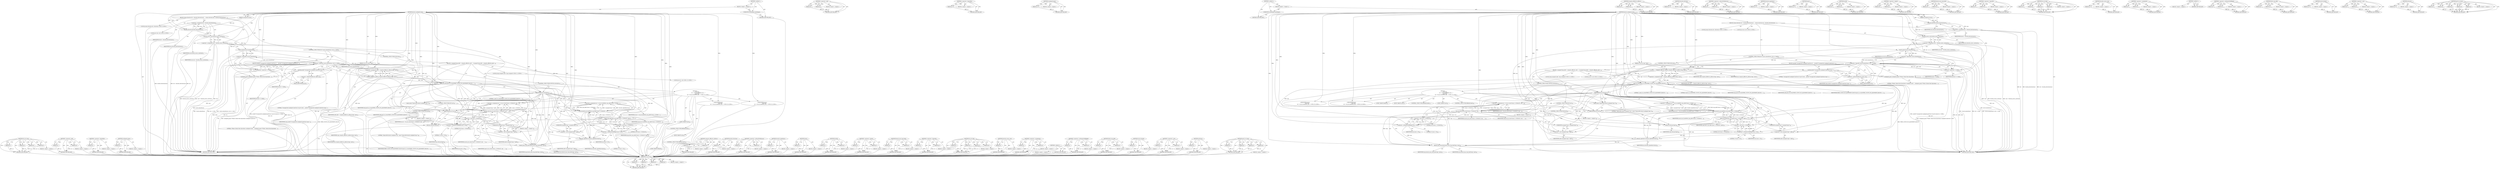 digraph "perf_sw_event" {
vulnerable_225 [label=<(METHOD,do_int_store)>];
vulnerable_226 [label=<(PARAM,p1)>];
vulnerable_227 [label=<(PARAM,p2)>];
vulnerable_228 [label=<(PARAM,p3)>];
vulnerable_229 [label=<(PARAM,p4)>];
vulnerable_230 [label=<(BLOCK,&lt;empty&gt;,&lt;empty&gt;)>];
vulnerable_231 [label=<(METHOD_RETURN,ANY)>];
vulnerable_206 [label=<(METHOD,&lt;operator&gt;.and)>];
vulnerable_207 [label=<(PARAM,p1)>];
vulnerable_208 [label=<(PARAM,p2)>];
vulnerable_209 [label=<(BLOCK,&lt;empty&gt;,&lt;empty&gt;)>];
vulnerable_210 [label=<(METHOD_RETURN,ANY)>];
vulnerable_154 [label=<(METHOD,&lt;operator&gt;.logicalNot)>];
vulnerable_155 [label=<(PARAM,p1)>];
vulnerable_156 [label=<(BLOCK,&lt;empty&gt;,&lt;empty&gt;)>];
vulnerable_157 [label=<(METHOD_RETURN,ANY)>];
vulnerable_177 [label=<(METHOD,unaligned_panic)>];
vulnerable_178 [label=<(PARAM,p1)>];
vulnerable_179 [label=<(BLOCK,&lt;empty&gt;,&lt;empty&gt;)>];
vulnerable_180 [label=<(METHOD_RETURN,ANY)>];
vulnerable_6 [label=<(METHOD,&lt;global&gt;)<SUB>1</SUB>>];
vulnerable_7 [label=<(BLOCK,&lt;empty&gt;,&lt;empty&gt;)<SUB>1</SUB>>];
vulnerable_8 [label=<(UNKNOWN,asmlinkage,asmlinkage)<SUB>1</SUB>>];
vulnerable_9 [label=<(METHOD,kernel_unaligned_trap)<SUB>1</SUB>>];
vulnerable_10 [label=<(PARAM,struct pt_regs *regs)<SUB>1</SUB>>];
vulnerable_11 [label=<(PARAM,unsigned int insn)<SUB>1</SUB>>];
vulnerable_12 [label=<(BLOCK,{
	enum direction dir = decode_direction(insn);...,{
	enum direction dir = decode_direction(insn);...)<SUB>2</SUB>>];
vulnerable_13 [label="<(LOCAL,enum direction dir: direction)<SUB>3</SUB>>"];
vulnerable_14 [label=<(&lt;operator&gt;.assignment,dir = decode_direction(insn))<SUB>3</SUB>>];
vulnerable_15 [label=<(IDENTIFIER,dir,dir = decode_direction(insn))<SUB>3</SUB>>];
vulnerable_16 [label=<(decode_direction,decode_direction(insn))<SUB>3</SUB>>];
vulnerable_17 [label=<(IDENTIFIER,insn,decode_direction(insn))<SUB>3</SUB>>];
vulnerable_18 [label="<(LOCAL,int size: int)<SUB>4</SUB>>"];
vulnerable_19 [label=<(&lt;operator&gt;.assignment,size = decode_access_size(insn))<SUB>4</SUB>>];
vulnerable_20 [label=<(IDENTIFIER,size,size = decode_access_size(insn))<SUB>4</SUB>>];
vulnerable_21 [label=<(decode_access_size,decode_access_size(insn))<SUB>4</SUB>>];
vulnerable_22 [label=<(IDENTIFIER,insn,decode_access_size(insn))<SUB>4</SUB>>];
vulnerable_23 [label=<(CONTROL_STRUCTURE,IF,if (!ok_for_kernel(insn) || dir == both))<SUB>6</SUB>>];
vulnerable_24 [label=<(&lt;operator&gt;.logicalOr,!ok_for_kernel(insn) || dir == both)<SUB>6</SUB>>];
vulnerable_25 [label=<(&lt;operator&gt;.logicalNot,!ok_for_kernel(insn))<SUB>6</SUB>>];
vulnerable_26 [label=<(ok_for_kernel,ok_for_kernel(insn))<SUB>6</SUB>>];
vulnerable_27 [label=<(IDENTIFIER,insn,ok_for_kernel(insn))<SUB>6</SUB>>];
vulnerable_28 [label=<(&lt;operator&gt;.equals,dir == both)<SUB>6</SUB>>];
vulnerable_29 [label=<(IDENTIFIER,dir,dir == both)<SUB>6</SUB>>];
vulnerable_30 [label=<(IDENTIFIER,both,dir == both)<SUB>6</SUB>>];
vulnerable_31 [label=<(BLOCK,{
		printk(&quot;Unsupported unaligned load/store tr...,{
		printk(&quot;Unsupported unaligned load/store tr...)<SUB>6</SUB>>];
vulnerable_32 [label=<(printk,printk(&quot;Unsupported unaligned load/store trap f...)<SUB>7</SUB>>];
vulnerable_33 [label=<(LITERAL,&quot;Unsupported unaligned load/store trap for kern...,printk(&quot;Unsupported unaligned load/store trap f...)<SUB>7</SUB>>];
vulnerable_34 [label=<(&lt;operator&gt;.indirectFieldAccess,regs-&gt;pc)<SUB>8</SUB>>];
vulnerable_35 [label=<(IDENTIFIER,regs,printk(&quot;Unsupported unaligned load/store trap f...)<SUB>8</SUB>>];
vulnerable_36 [label=<(FIELD_IDENTIFIER,pc,pc)<SUB>8</SUB>>];
vulnerable_37 [label=<(unaligned_panic,unaligned_panic(&quot;Wheee. Kernel does fpu/atomic ...)<SUB>9</SUB>>];
vulnerable_38 [label=<(LITERAL,&quot;Wheee. Kernel does fpu/atomic unaligned load/s...,unaligned_panic(&quot;Wheee. Kernel does fpu/atomic ...)<SUB>9</SUB>>];
vulnerable_39 [label=<(CONTROL_STRUCTURE,ELSE,else)<SUB>10</SUB>>];
vulnerable_40 [label=<(BLOCK,{
 		unsigned long addr = compute_effective_add...,{
 		unsigned long addr = compute_effective_add...)<SUB>10</SUB>>];
vulnerable_41 [label="<(LOCAL,long unsigned addr: long unsigned)<SUB>11</SUB>>"];
vulnerable_42 [label=<(&lt;operator&gt;.assignment,addr = compute_effective_address(regs, insn))<SUB>11</SUB>>];
vulnerable_43 [label=<(IDENTIFIER,addr,addr = compute_effective_address(regs, insn))<SUB>11</SUB>>];
vulnerable_44 [label=<(compute_effective_address,compute_effective_address(regs, insn))<SUB>11</SUB>>];
vulnerable_45 [label=<(IDENTIFIER,regs,compute_effective_address(regs, insn))<SUB>11</SUB>>];
vulnerable_46 [label=<(IDENTIFIER,insn,compute_effective_address(regs, insn))<SUB>11</SUB>>];
vulnerable_47 [label="<(LOCAL,int err: int)<SUB>12</SUB>>"];
vulnerable_48 [label=<(perf_sw_event,perf_sw_event(PERF_COUNT_SW_ALIGNMENT_FAULTS, 1...)<SUB>14</SUB>>];
vulnerable_49 [label=<(IDENTIFIER,PERF_COUNT_SW_ALIGNMENT_FAULTS,perf_sw_event(PERF_COUNT_SW_ALIGNMENT_FAULTS, 1...)<SUB>14</SUB>>];
vulnerable_50 [label=<(LITERAL,1,perf_sw_event(PERF_COUNT_SW_ALIGNMENT_FAULTS, 1...)<SUB>14</SUB>>];
vulnerable_51 [label=<(LITERAL,0,perf_sw_event(PERF_COUNT_SW_ALIGNMENT_FAULTS, 1...)<SUB>14</SUB>>];
vulnerable_52 [label=<(IDENTIFIER,regs,perf_sw_event(PERF_COUNT_SW_ALIGNMENT_FAULTS, 1...)<SUB>14</SUB>>];
vulnerable_53 [label=<(IDENTIFIER,addr,perf_sw_event(PERF_COUNT_SW_ALIGNMENT_FAULTS, 1...)<SUB>14</SUB>>];
vulnerable_54 [label=<(CONTROL_STRUCTURE,SWITCH,switch(dir))<SUB>15</SUB>>];
vulnerable_55 [label=<(IDENTIFIER,dir,switch(dir))<SUB>15</SUB>>];
vulnerable_56 [label="<(BLOCK,{
 		case load:
 			err = do_int_load(fetch_reg...,{
 		case load:
 			err = do_int_load(fetch_reg...)<SUB>15</SUB>>"];
vulnerable_57 [label=<(JUMP_TARGET,case)<SUB>16</SUB>>];
vulnerable_58 [label="<(IDENTIFIER,load,{
 		case load:
 			err = do_int_load(fetch_reg...)<SUB>16</SUB>>"];
vulnerable_59 [label=<(&lt;operator&gt;.assignment,err = do_int_load(fetch_reg_addr(((insn&gt;&gt;25)&amp;0x...)<SUB>17</SUB>>];
vulnerable_60 [label=<(IDENTIFIER,err,err = do_int_load(fetch_reg_addr(((insn&gt;&gt;25)&amp;0x...)<SUB>17</SUB>>];
vulnerable_61 [label=<(do_int_load,do_int_load(fetch_reg_addr(((insn&gt;&gt;25)&amp;0x1f),
	...)<SUB>17</SUB>>];
vulnerable_62 [label=<(fetch_reg_addr,fetch_reg_addr(((insn&gt;&gt;25)&amp;0x1f),
							 regs))<SUB>17</SUB>>];
vulnerable_63 [label=<(&lt;operator&gt;.and,(insn&gt;&gt;25)&amp;0x1f)<SUB>17</SUB>>];
vulnerable_64 [label=<(&lt;operator&gt;.arithmeticShiftRight,insn&gt;&gt;25)<SUB>17</SUB>>];
vulnerable_65 [label=<(IDENTIFIER,insn,insn&gt;&gt;25)<SUB>17</SUB>>];
vulnerable_66 [label=<(LITERAL,25,insn&gt;&gt;25)<SUB>17</SUB>>];
vulnerable_67 [label=<(LITERAL,0x1f,(insn&gt;&gt;25)&amp;0x1f)<SUB>17</SUB>>];
vulnerable_68 [label=<(IDENTIFIER,regs,fetch_reg_addr(((insn&gt;&gt;25)&amp;0x1f),
							 regs))<SUB>18</SUB>>];
vulnerable_69 [label=<(IDENTIFIER,size,do_int_load(fetch_reg_addr(((insn&gt;&gt;25)&amp;0x1f),
	...)<SUB>19</SUB>>];
vulnerable_70 [label=<(&lt;operator&gt;.cast,(unsigned long *) addr)<SUB>19</SUB>>];
vulnerable_71 [label=<(UNKNOWN,unsigned long *,unsigned long *)<SUB>19</SUB>>];
vulnerable_72 [label=<(IDENTIFIER,addr,(unsigned long *) addr)<SUB>19</SUB>>];
vulnerable_73 [label=<(decode_signedness,decode_signedness(insn))<SUB>20</SUB>>];
vulnerable_74 [label=<(IDENTIFIER,insn,decode_signedness(insn))<SUB>20</SUB>>];
vulnerable_75 [label=<(CONTROL_STRUCTURE,BREAK,break;)<SUB>21</SUB>>];
vulnerable_76 [label=<(JUMP_TARGET,case)<SUB>23</SUB>>];
vulnerable_77 [label="<(IDENTIFIER,store,{
 		case load:
 			err = do_int_load(fetch_reg...)<SUB>23</SUB>>"];
vulnerable_78 [label=<(&lt;operator&gt;.assignment,err = do_int_store(((insn&gt;&gt;25)&amp;0x1f), size,
			...)<SUB>24</SUB>>];
vulnerable_79 [label=<(IDENTIFIER,err,err = do_int_store(((insn&gt;&gt;25)&amp;0x1f), size,
			...)<SUB>24</SUB>>];
vulnerable_80 [label=<(do_int_store,do_int_store(((insn&gt;&gt;25)&amp;0x1f), size,
					   (...)<SUB>24</SUB>>];
vulnerable_81 [label=<(&lt;operator&gt;.and,(insn&gt;&gt;25)&amp;0x1f)<SUB>24</SUB>>];
vulnerable_82 [label=<(&lt;operator&gt;.arithmeticShiftRight,insn&gt;&gt;25)<SUB>24</SUB>>];
vulnerable_83 [label=<(IDENTIFIER,insn,insn&gt;&gt;25)<SUB>24</SUB>>];
vulnerable_84 [label=<(LITERAL,25,insn&gt;&gt;25)<SUB>24</SUB>>];
vulnerable_85 [label=<(LITERAL,0x1f,(insn&gt;&gt;25)&amp;0x1f)<SUB>24</SUB>>];
vulnerable_86 [label=<(IDENTIFIER,size,do_int_store(((insn&gt;&gt;25)&amp;0x1f), size,
					   (...)<SUB>24</SUB>>];
vulnerable_87 [label=<(&lt;operator&gt;.cast,(unsigned long *) addr)<SUB>25</SUB>>];
vulnerable_88 [label=<(UNKNOWN,unsigned long *,unsigned long *)<SUB>25</SUB>>];
vulnerable_89 [label=<(IDENTIFIER,addr,(unsigned long *) addr)<SUB>25</SUB>>];
vulnerable_90 [label=<(IDENTIFIER,regs,do_int_store(((insn&gt;&gt;25)&amp;0x1f), size,
					   (...)<SUB>25</SUB>>];
vulnerable_91 [label=<(CONTROL_STRUCTURE,BREAK,break;)<SUB>26</SUB>>];
vulnerable_92 [label=<(JUMP_TARGET,default)<SUB>27</SUB>>];
vulnerable_93 [label=<(panic,panic(&quot;Impossible kernel unaligned trap.&quot;))<SUB>28</SUB>>];
vulnerable_94 [label=<(LITERAL,&quot;Impossible kernel unaligned trap.&quot;,panic(&quot;Impossible kernel unaligned trap.&quot;))<SUB>28</SUB>>];
vulnerable_95 [label=<(CONTROL_STRUCTURE,IF,if (err))<SUB>31</SUB>>];
vulnerable_96 [label=<(IDENTIFIER,err,if (err))<SUB>31</SUB>>];
vulnerable_97 [label=<(BLOCK,&lt;empty&gt;,&lt;empty&gt;)<SUB>32</SUB>>];
vulnerable_98 [label=<(kernel_mna_trap_fault,kernel_mna_trap_fault(regs, insn))<SUB>32</SUB>>];
vulnerable_99 [label=<(IDENTIFIER,regs,kernel_mna_trap_fault(regs, insn))<SUB>32</SUB>>];
vulnerable_100 [label=<(IDENTIFIER,insn,kernel_mna_trap_fault(regs, insn))<SUB>32</SUB>>];
vulnerable_101 [label=<(CONTROL_STRUCTURE,ELSE,else)<SUB>34</SUB>>];
vulnerable_102 [label=<(BLOCK,&lt;empty&gt;,&lt;empty&gt;)<SUB>34</SUB>>];
vulnerable_103 [label=<(advance,advance(regs))<SUB>34</SUB>>];
vulnerable_104 [label=<(IDENTIFIER,regs,advance(regs))<SUB>34</SUB>>];
vulnerable_105 [label=<(METHOD_RETURN,void)<SUB>1</SUB>>];
vulnerable_107 [label=<(METHOD_RETURN,ANY)<SUB>1</SUB>>];
vulnerable_181 [label=<(METHOD,compute_effective_address)>];
vulnerable_182 [label=<(PARAM,p1)>];
vulnerable_183 [label=<(PARAM,p2)>];
vulnerable_184 [label=<(BLOCK,&lt;empty&gt;,&lt;empty&gt;)>];
vulnerable_185 [label=<(METHOD_RETURN,ANY)>];
vulnerable_141 [label=<(METHOD,decode_direction)>];
vulnerable_142 [label=<(PARAM,p1)>];
vulnerable_143 [label=<(BLOCK,&lt;empty&gt;,&lt;empty&gt;)>];
vulnerable_144 [label=<(METHOD_RETURN,ANY)>];
vulnerable_172 [label=<(METHOD,&lt;operator&gt;.indirectFieldAccess)>];
vulnerable_173 [label=<(PARAM,p1)>];
vulnerable_174 [label=<(PARAM,p2)>];
vulnerable_175 [label=<(BLOCK,&lt;empty&gt;,&lt;empty&gt;)>];
vulnerable_176 [label=<(METHOD_RETURN,ANY)>];
vulnerable_221 [label=<(METHOD,decode_signedness)>];
vulnerable_222 [label=<(PARAM,p1)>];
vulnerable_223 [label=<(BLOCK,&lt;empty&gt;,&lt;empty&gt;)>];
vulnerable_224 [label=<(METHOD_RETURN,ANY)>];
vulnerable_232 [label=<(METHOD,panic)>];
vulnerable_233 [label=<(PARAM,p1)>];
vulnerable_234 [label=<(BLOCK,&lt;empty&gt;,&lt;empty&gt;)>];
vulnerable_235 [label=<(METHOD_RETURN,ANY)>];
vulnerable_167 [label=<(METHOD,printk)>];
vulnerable_168 [label=<(PARAM,p1)>];
vulnerable_169 [label=<(PARAM,p2)>];
vulnerable_170 [label=<(BLOCK,&lt;empty&gt;,&lt;empty&gt;)>];
vulnerable_171 [label=<(METHOD_RETURN,ANY)>];
vulnerable_162 [label=<(METHOD,&lt;operator&gt;.equals)>];
vulnerable_163 [label=<(PARAM,p1)>];
vulnerable_164 [label=<(PARAM,p2)>];
vulnerable_165 [label=<(BLOCK,&lt;empty&gt;,&lt;empty&gt;)>];
vulnerable_166 [label=<(METHOD_RETURN,ANY)>];
vulnerable_236 [label=<(METHOD,kernel_mna_trap_fault)>];
vulnerable_237 [label=<(PARAM,p1)>];
vulnerable_238 [label=<(PARAM,p2)>];
vulnerable_239 [label=<(BLOCK,&lt;empty&gt;,&lt;empty&gt;)>];
vulnerable_240 [label=<(METHOD_RETURN,ANY)>];
vulnerable_149 [label=<(METHOD,&lt;operator&gt;.logicalOr)>];
vulnerable_150 [label=<(PARAM,p1)>];
vulnerable_151 [label=<(PARAM,p2)>];
vulnerable_152 [label=<(BLOCK,&lt;empty&gt;,&lt;empty&gt;)>];
vulnerable_153 [label=<(METHOD_RETURN,ANY)>];
vulnerable_194 [label=<(METHOD,do_int_load)>];
vulnerable_195 [label=<(PARAM,p1)>];
vulnerable_196 [label=<(PARAM,p2)>];
vulnerable_197 [label=<(PARAM,p3)>];
vulnerable_198 [label=<(PARAM,p4)>];
vulnerable_199 [label=<(BLOCK,&lt;empty&gt;,&lt;empty&gt;)>];
vulnerable_200 [label=<(METHOD_RETURN,ANY)>];
vulnerable_145 [label=<(METHOD,decode_access_size)>];
vulnerable_146 [label=<(PARAM,p1)>];
vulnerable_147 [label=<(BLOCK,&lt;empty&gt;,&lt;empty&gt;)>];
vulnerable_148 [label=<(METHOD_RETURN,ANY)>];
vulnerable_136 [label=<(METHOD,&lt;operator&gt;.assignment)>];
vulnerable_137 [label=<(PARAM,p1)>];
vulnerable_138 [label=<(PARAM,p2)>];
vulnerable_139 [label=<(BLOCK,&lt;empty&gt;,&lt;empty&gt;)>];
vulnerable_140 [label=<(METHOD_RETURN,ANY)>];
vulnerable_130 [label=<(METHOD,&lt;global&gt;)<SUB>1</SUB>>];
vulnerable_131 [label=<(BLOCK,&lt;empty&gt;,&lt;empty&gt;)>];
vulnerable_132 [label=<(METHOD_RETURN,ANY)>];
vulnerable_211 [label=<(METHOD,&lt;operator&gt;.arithmeticShiftRight)>];
vulnerable_212 [label=<(PARAM,p1)>];
vulnerable_213 [label=<(PARAM,p2)>];
vulnerable_214 [label=<(BLOCK,&lt;empty&gt;,&lt;empty&gt;)>];
vulnerable_215 [label=<(METHOD_RETURN,ANY)>];
vulnerable_201 [label=<(METHOD,fetch_reg_addr)>];
vulnerable_202 [label=<(PARAM,p1)>];
vulnerable_203 [label=<(PARAM,p2)>];
vulnerable_204 [label=<(BLOCK,&lt;empty&gt;,&lt;empty&gt;)>];
vulnerable_205 [label=<(METHOD_RETURN,ANY)>];
vulnerable_158 [label=<(METHOD,ok_for_kernel)>];
vulnerable_159 [label=<(PARAM,p1)>];
vulnerable_160 [label=<(BLOCK,&lt;empty&gt;,&lt;empty&gt;)>];
vulnerable_161 [label=<(METHOD_RETURN,ANY)>];
vulnerable_216 [label=<(METHOD,&lt;operator&gt;.cast)>];
vulnerable_217 [label=<(PARAM,p1)>];
vulnerable_218 [label=<(PARAM,p2)>];
vulnerable_219 [label=<(BLOCK,&lt;empty&gt;,&lt;empty&gt;)>];
vulnerable_220 [label=<(METHOD_RETURN,ANY)>];
vulnerable_241 [label=<(METHOD,advance)>];
vulnerable_242 [label=<(PARAM,p1)>];
vulnerable_243 [label=<(BLOCK,&lt;empty&gt;,&lt;empty&gt;)>];
vulnerable_244 [label=<(METHOD_RETURN,ANY)>];
vulnerable_186 [label=<(METHOD,perf_sw_event)>];
vulnerable_187 [label=<(PARAM,p1)>];
vulnerable_188 [label=<(PARAM,p2)>];
vulnerable_189 [label=<(PARAM,p3)>];
vulnerable_190 [label=<(PARAM,p4)>];
vulnerable_191 [label=<(PARAM,p5)>];
vulnerable_192 [label=<(BLOCK,&lt;empty&gt;,&lt;empty&gt;)>];
vulnerable_193 [label=<(METHOD_RETURN,ANY)>];
fixed_223 [label=<(METHOD,do_int_store)>];
fixed_224 [label=<(PARAM,p1)>];
fixed_225 [label=<(PARAM,p2)>];
fixed_226 [label=<(PARAM,p3)>];
fixed_227 [label=<(PARAM,p4)>];
fixed_228 [label=<(BLOCK,&lt;empty&gt;,&lt;empty&gt;)>];
fixed_229 [label=<(METHOD_RETURN,ANY)>];
fixed_204 [label=<(METHOD,&lt;operator&gt;.and)>];
fixed_205 [label=<(PARAM,p1)>];
fixed_206 [label=<(PARAM,p2)>];
fixed_207 [label=<(BLOCK,&lt;empty&gt;,&lt;empty&gt;)>];
fixed_208 [label=<(METHOD_RETURN,ANY)>];
fixed_153 [label=<(METHOD,&lt;operator&gt;.logicalNot)>];
fixed_154 [label=<(PARAM,p1)>];
fixed_155 [label=<(BLOCK,&lt;empty&gt;,&lt;empty&gt;)>];
fixed_156 [label=<(METHOD_RETURN,ANY)>];
fixed_176 [label=<(METHOD,unaligned_panic)>];
fixed_177 [label=<(PARAM,p1)>];
fixed_178 [label=<(BLOCK,&lt;empty&gt;,&lt;empty&gt;)>];
fixed_179 [label=<(METHOD_RETURN,ANY)>];
fixed_6 [label=<(METHOD,&lt;global&gt;)<SUB>1</SUB>>];
fixed_7 [label=<(BLOCK,&lt;empty&gt;,&lt;empty&gt;)<SUB>1</SUB>>];
fixed_8 [label=<(UNKNOWN,asmlinkage,asmlinkage)<SUB>1</SUB>>];
fixed_9 [label=<(METHOD,kernel_unaligned_trap)<SUB>1</SUB>>];
fixed_10 [label=<(PARAM,struct pt_regs *regs)<SUB>1</SUB>>];
fixed_11 [label=<(PARAM,unsigned int insn)<SUB>1</SUB>>];
fixed_12 [label=<(BLOCK,{
	enum direction dir = decode_direction(insn);...,{
	enum direction dir = decode_direction(insn);...)<SUB>2</SUB>>];
fixed_13 [label="<(LOCAL,enum direction dir: direction)<SUB>3</SUB>>"];
fixed_14 [label=<(&lt;operator&gt;.assignment,dir = decode_direction(insn))<SUB>3</SUB>>];
fixed_15 [label=<(IDENTIFIER,dir,dir = decode_direction(insn))<SUB>3</SUB>>];
fixed_16 [label=<(decode_direction,decode_direction(insn))<SUB>3</SUB>>];
fixed_17 [label=<(IDENTIFIER,insn,decode_direction(insn))<SUB>3</SUB>>];
fixed_18 [label="<(LOCAL,int size: int)<SUB>4</SUB>>"];
fixed_19 [label=<(&lt;operator&gt;.assignment,size = decode_access_size(insn))<SUB>4</SUB>>];
fixed_20 [label=<(IDENTIFIER,size,size = decode_access_size(insn))<SUB>4</SUB>>];
fixed_21 [label=<(decode_access_size,decode_access_size(insn))<SUB>4</SUB>>];
fixed_22 [label=<(IDENTIFIER,insn,decode_access_size(insn))<SUB>4</SUB>>];
fixed_23 [label=<(CONTROL_STRUCTURE,IF,if (!ok_for_kernel(insn) || dir == both))<SUB>6</SUB>>];
fixed_24 [label=<(&lt;operator&gt;.logicalOr,!ok_for_kernel(insn) || dir == both)<SUB>6</SUB>>];
fixed_25 [label=<(&lt;operator&gt;.logicalNot,!ok_for_kernel(insn))<SUB>6</SUB>>];
fixed_26 [label=<(ok_for_kernel,ok_for_kernel(insn))<SUB>6</SUB>>];
fixed_27 [label=<(IDENTIFIER,insn,ok_for_kernel(insn))<SUB>6</SUB>>];
fixed_28 [label=<(&lt;operator&gt;.equals,dir == both)<SUB>6</SUB>>];
fixed_29 [label=<(IDENTIFIER,dir,dir == both)<SUB>6</SUB>>];
fixed_30 [label=<(IDENTIFIER,both,dir == both)<SUB>6</SUB>>];
fixed_31 [label=<(BLOCK,{
		printk(&quot;Unsupported unaligned load/store tr...,{
		printk(&quot;Unsupported unaligned load/store tr...)<SUB>6</SUB>>];
fixed_32 [label=<(printk,printk(&quot;Unsupported unaligned load/store trap f...)<SUB>7</SUB>>];
fixed_33 [label=<(LITERAL,&quot;Unsupported unaligned load/store trap for kern...,printk(&quot;Unsupported unaligned load/store trap f...)<SUB>7</SUB>>];
fixed_34 [label=<(&lt;operator&gt;.indirectFieldAccess,regs-&gt;pc)<SUB>8</SUB>>];
fixed_35 [label=<(IDENTIFIER,regs,printk(&quot;Unsupported unaligned load/store trap f...)<SUB>8</SUB>>];
fixed_36 [label=<(FIELD_IDENTIFIER,pc,pc)<SUB>8</SUB>>];
fixed_37 [label=<(unaligned_panic,unaligned_panic(&quot;Wheee. Kernel does fpu/atomic ...)<SUB>9</SUB>>];
fixed_38 [label=<(LITERAL,&quot;Wheee. Kernel does fpu/atomic unaligned load/s...,unaligned_panic(&quot;Wheee. Kernel does fpu/atomic ...)<SUB>9</SUB>>];
fixed_39 [label=<(CONTROL_STRUCTURE,ELSE,else)<SUB>10</SUB>>];
fixed_40 [label=<(BLOCK,{
 		unsigned long addr = compute_effective_add...,{
 		unsigned long addr = compute_effective_add...)<SUB>10</SUB>>];
fixed_41 [label="<(LOCAL,long unsigned addr: long unsigned)<SUB>11</SUB>>"];
fixed_42 [label=<(&lt;operator&gt;.assignment,addr = compute_effective_address(regs, insn))<SUB>11</SUB>>];
fixed_43 [label=<(IDENTIFIER,addr,addr = compute_effective_address(regs, insn))<SUB>11</SUB>>];
fixed_44 [label=<(compute_effective_address,compute_effective_address(regs, insn))<SUB>11</SUB>>];
fixed_45 [label=<(IDENTIFIER,regs,compute_effective_address(regs, insn))<SUB>11</SUB>>];
fixed_46 [label=<(IDENTIFIER,insn,compute_effective_address(regs, insn))<SUB>11</SUB>>];
fixed_47 [label="<(LOCAL,int err: int)<SUB>12</SUB>>"];
fixed_48 [label=<(perf_sw_event,perf_sw_event(PERF_COUNT_SW_ALIGNMENT_FAULTS, 1...)<SUB>14</SUB>>];
fixed_49 [label=<(IDENTIFIER,PERF_COUNT_SW_ALIGNMENT_FAULTS,perf_sw_event(PERF_COUNT_SW_ALIGNMENT_FAULTS, 1...)<SUB>14</SUB>>];
fixed_50 [label=<(LITERAL,1,perf_sw_event(PERF_COUNT_SW_ALIGNMENT_FAULTS, 1...)<SUB>14</SUB>>];
fixed_51 [label=<(IDENTIFIER,regs,perf_sw_event(PERF_COUNT_SW_ALIGNMENT_FAULTS, 1...)<SUB>14</SUB>>];
fixed_52 [label=<(IDENTIFIER,addr,perf_sw_event(PERF_COUNT_SW_ALIGNMENT_FAULTS, 1...)<SUB>14</SUB>>];
fixed_53 [label=<(CONTROL_STRUCTURE,SWITCH,switch(dir))<SUB>15</SUB>>];
fixed_54 [label=<(IDENTIFIER,dir,switch(dir))<SUB>15</SUB>>];
fixed_55 [label="<(BLOCK,{
 		case load:
 			err = do_int_load(fetch_reg...,{
 		case load:
 			err = do_int_load(fetch_reg...)<SUB>15</SUB>>"];
fixed_56 [label=<(JUMP_TARGET,case)<SUB>16</SUB>>];
fixed_57 [label="<(IDENTIFIER,load,{
 		case load:
 			err = do_int_load(fetch_reg...)<SUB>16</SUB>>"];
fixed_58 [label=<(&lt;operator&gt;.assignment,err = do_int_load(fetch_reg_addr(((insn&gt;&gt;25)&amp;0x...)<SUB>17</SUB>>];
fixed_59 [label=<(IDENTIFIER,err,err = do_int_load(fetch_reg_addr(((insn&gt;&gt;25)&amp;0x...)<SUB>17</SUB>>];
fixed_60 [label=<(do_int_load,do_int_load(fetch_reg_addr(((insn&gt;&gt;25)&amp;0x1f),
	...)<SUB>17</SUB>>];
fixed_61 [label=<(fetch_reg_addr,fetch_reg_addr(((insn&gt;&gt;25)&amp;0x1f),
							 regs))<SUB>17</SUB>>];
fixed_62 [label=<(&lt;operator&gt;.and,(insn&gt;&gt;25)&amp;0x1f)<SUB>17</SUB>>];
fixed_63 [label=<(&lt;operator&gt;.arithmeticShiftRight,insn&gt;&gt;25)<SUB>17</SUB>>];
fixed_64 [label=<(IDENTIFIER,insn,insn&gt;&gt;25)<SUB>17</SUB>>];
fixed_65 [label=<(LITERAL,25,insn&gt;&gt;25)<SUB>17</SUB>>];
fixed_66 [label=<(LITERAL,0x1f,(insn&gt;&gt;25)&amp;0x1f)<SUB>17</SUB>>];
fixed_67 [label=<(IDENTIFIER,regs,fetch_reg_addr(((insn&gt;&gt;25)&amp;0x1f),
							 regs))<SUB>18</SUB>>];
fixed_68 [label=<(IDENTIFIER,size,do_int_load(fetch_reg_addr(((insn&gt;&gt;25)&amp;0x1f),
	...)<SUB>19</SUB>>];
fixed_69 [label=<(&lt;operator&gt;.cast,(unsigned long *) addr)<SUB>19</SUB>>];
fixed_70 [label=<(UNKNOWN,unsigned long *,unsigned long *)<SUB>19</SUB>>];
fixed_71 [label=<(IDENTIFIER,addr,(unsigned long *) addr)<SUB>19</SUB>>];
fixed_72 [label=<(decode_signedness,decode_signedness(insn))<SUB>20</SUB>>];
fixed_73 [label=<(IDENTIFIER,insn,decode_signedness(insn))<SUB>20</SUB>>];
fixed_74 [label=<(CONTROL_STRUCTURE,BREAK,break;)<SUB>21</SUB>>];
fixed_75 [label=<(JUMP_TARGET,case)<SUB>23</SUB>>];
fixed_76 [label="<(IDENTIFIER,store,{
 		case load:
 			err = do_int_load(fetch_reg...)<SUB>23</SUB>>"];
fixed_77 [label=<(&lt;operator&gt;.assignment,err = do_int_store(((insn&gt;&gt;25)&amp;0x1f), size,
			...)<SUB>24</SUB>>];
fixed_78 [label=<(IDENTIFIER,err,err = do_int_store(((insn&gt;&gt;25)&amp;0x1f), size,
			...)<SUB>24</SUB>>];
fixed_79 [label=<(do_int_store,do_int_store(((insn&gt;&gt;25)&amp;0x1f), size,
					   (...)<SUB>24</SUB>>];
fixed_80 [label=<(&lt;operator&gt;.and,(insn&gt;&gt;25)&amp;0x1f)<SUB>24</SUB>>];
fixed_81 [label=<(&lt;operator&gt;.arithmeticShiftRight,insn&gt;&gt;25)<SUB>24</SUB>>];
fixed_82 [label=<(IDENTIFIER,insn,insn&gt;&gt;25)<SUB>24</SUB>>];
fixed_83 [label=<(LITERAL,25,insn&gt;&gt;25)<SUB>24</SUB>>];
fixed_84 [label=<(LITERAL,0x1f,(insn&gt;&gt;25)&amp;0x1f)<SUB>24</SUB>>];
fixed_85 [label=<(IDENTIFIER,size,do_int_store(((insn&gt;&gt;25)&amp;0x1f), size,
					   (...)<SUB>24</SUB>>];
fixed_86 [label=<(&lt;operator&gt;.cast,(unsigned long *) addr)<SUB>25</SUB>>];
fixed_87 [label=<(UNKNOWN,unsigned long *,unsigned long *)<SUB>25</SUB>>];
fixed_88 [label=<(IDENTIFIER,addr,(unsigned long *) addr)<SUB>25</SUB>>];
fixed_89 [label=<(IDENTIFIER,regs,do_int_store(((insn&gt;&gt;25)&amp;0x1f), size,
					   (...)<SUB>25</SUB>>];
fixed_90 [label=<(CONTROL_STRUCTURE,BREAK,break;)<SUB>26</SUB>>];
fixed_91 [label=<(JUMP_TARGET,default)<SUB>27</SUB>>];
fixed_92 [label=<(panic,panic(&quot;Impossible kernel unaligned trap.&quot;))<SUB>28</SUB>>];
fixed_93 [label=<(LITERAL,&quot;Impossible kernel unaligned trap.&quot;,panic(&quot;Impossible kernel unaligned trap.&quot;))<SUB>28</SUB>>];
fixed_94 [label=<(CONTROL_STRUCTURE,IF,if (err))<SUB>31</SUB>>];
fixed_95 [label=<(IDENTIFIER,err,if (err))<SUB>31</SUB>>];
fixed_96 [label=<(BLOCK,&lt;empty&gt;,&lt;empty&gt;)<SUB>32</SUB>>];
fixed_97 [label=<(kernel_mna_trap_fault,kernel_mna_trap_fault(regs, insn))<SUB>32</SUB>>];
fixed_98 [label=<(IDENTIFIER,regs,kernel_mna_trap_fault(regs, insn))<SUB>32</SUB>>];
fixed_99 [label=<(IDENTIFIER,insn,kernel_mna_trap_fault(regs, insn))<SUB>32</SUB>>];
fixed_100 [label=<(CONTROL_STRUCTURE,ELSE,else)<SUB>34</SUB>>];
fixed_101 [label=<(BLOCK,&lt;empty&gt;,&lt;empty&gt;)<SUB>34</SUB>>];
fixed_102 [label=<(advance,advance(regs))<SUB>34</SUB>>];
fixed_103 [label=<(IDENTIFIER,regs,advance(regs))<SUB>34</SUB>>];
fixed_104 [label=<(METHOD_RETURN,void)<SUB>1</SUB>>];
fixed_106 [label=<(METHOD_RETURN,ANY)<SUB>1</SUB>>];
fixed_180 [label=<(METHOD,compute_effective_address)>];
fixed_181 [label=<(PARAM,p1)>];
fixed_182 [label=<(PARAM,p2)>];
fixed_183 [label=<(BLOCK,&lt;empty&gt;,&lt;empty&gt;)>];
fixed_184 [label=<(METHOD_RETURN,ANY)>];
fixed_140 [label=<(METHOD,decode_direction)>];
fixed_141 [label=<(PARAM,p1)>];
fixed_142 [label=<(BLOCK,&lt;empty&gt;,&lt;empty&gt;)>];
fixed_143 [label=<(METHOD_RETURN,ANY)>];
fixed_171 [label=<(METHOD,&lt;operator&gt;.indirectFieldAccess)>];
fixed_172 [label=<(PARAM,p1)>];
fixed_173 [label=<(PARAM,p2)>];
fixed_174 [label=<(BLOCK,&lt;empty&gt;,&lt;empty&gt;)>];
fixed_175 [label=<(METHOD_RETURN,ANY)>];
fixed_219 [label=<(METHOD,decode_signedness)>];
fixed_220 [label=<(PARAM,p1)>];
fixed_221 [label=<(BLOCK,&lt;empty&gt;,&lt;empty&gt;)>];
fixed_222 [label=<(METHOD_RETURN,ANY)>];
fixed_230 [label=<(METHOD,panic)>];
fixed_231 [label=<(PARAM,p1)>];
fixed_232 [label=<(BLOCK,&lt;empty&gt;,&lt;empty&gt;)>];
fixed_233 [label=<(METHOD_RETURN,ANY)>];
fixed_166 [label=<(METHOD,printk)>];
fixed_167 [label=<(PARAM,p1)>];
fixed_168 [label=<(PARAM,p2)>];
fixed_169 [label=<(BLOCK,&lt;empty&gt;,&lt;empty&gt;)>];
fixed_170 [label=<(METHOD_RETURN,ANY)>];
fixed_161 [label=<(METHOD,&lt;operator&gt;.equals)>];
fixed_162 [label=<(PARAM,p1)>];
fixed_163 [label=<(PARAM,p2)>];
fixed_164 [label=<(BLOCK,&lt;empty&gt;,&lt;empty&gt;)>];
fixed_165 [label=<(METHOD_RETURN,ANY)>];
fixed_234 [label=<(METHOD,kernel_mna_trap_fault)>];
fixed_235 [label=<(PARAM,p1)>];
fixed_236 [label=<(PARAM,p2)>];
fixed_237 [label=<(BLOCK,&lt;empty&gt;,&lt;empty&gt;)>];
fixed_238 [label=<(METHOD_RETURN,ANY)>];
fixed_148 [label=<(METHOD,&lt;operator&gt;.logicalOr)>];
fixed_149 [label=<(PARAM,p1)>];
fixed_150 [label=<(PARAM,p2)>];
fixed_151 [label=<(BLOCK,&lt;empty&gt;,&lt;empty&gt;)>];
fixed_152 [label=<(METHOD_RETURN,ANY)>];
fixed_192 [label=<(METHOD,do_int_load)>];
fixed_193 [label=<(PARAM,p1)>];
fixed_194 [label=<(PARAM,p2)>];
fixed_195 [label=<(PARAM,p3)>];
fixed_196 [label=<(PARAM,p4)>];
fixed_197 [label=<(BLOCK,&lt;empty&gt;,&lt;empty&gt;)>];
fixed_198 [label=<(METHOD_RETURN,ANY)>];
fixed_144 [label=<(METHOD,decode_access_size)>];
fixed_145 [label=<(PARAM,p1)>];
fixed_146 [label=<(BLOCK,&lt;empty&gt;,&lt;empty&gt;)>];
fixed_147 [label=<(METHOD_RETURN,ANY)>];
fixed_135 [label=<(METHOD,&lt;operator&gt;.assignment)>];
fixed_136 [label=<(PARAM,p1)>];
fixed_137 [label=<(PARAM,p2)>];
fixed_138 [label=<(BLOCK,&lt;empty&gt;,&lt;empty&gt;)>];
fixed_139 [label=<(METHOD_RETURN,ANY)>];
fixed_129 [label=<(METHOD,&lt;global&gt;)<SUB>1</SUB>>];
fixed_130 [label=<(BLOCK,&lt;empty&gt;,&lt;empty&gt;)>];
fixed_131 [label=<(METHOD_RETURN,ANY)>];
fixed_209 [label=<(METHOD,&lt;operator&gt;.arithmeticShiftRight)>];
fixed_210 [label=<(PARAM,p1)>];
fixed_211 [label=<(PARAM,p2)>];
fixed_212 [label=<(BLOCK,&lt;empty&gt;,&lt;empty&gt;)>];
fixed_213 [label=<(METHOD_RETURN,ANY)>];
fixed_199 [label=<(METHOD,fetch_reg_addr)>];
fixed_200 [label=<(PARAM,p1)>];
fixed_201 [label=<(PARAM,p2)>];
fixed_202 [label=<(BLOCK,&lt;empty&gt;,&lt;empty&gt;)>];
fixed_203 [label=<(METHOD_RETURN,ANY)>];
fixed_157 [label=<(METHOD,ok_for_kernel)>];
fixed_158 [label=<(PARAM,p1)>];
fixed_159 [label=<(BLOCK,&lt;empty&gt;,&lt;empty&gt;)>];
fixed_160 [label=<(METHOD_RETURN,ANY)>];
fixed_214 [label=<(METHOD,&lt;operator&gt;.cast)>];
fixed_215 [label=<(PARAM,p1)>];
fixed_216 [label=<(PARAM,p2)>];
fixed_217 [label=<(BLOCK,&lt;empty&gt;,&lt;empty&gt;)>];
fixed_218 [label=<(METHOD_RETURN,ANY)>];
fixed_239 [label=<(METHOD,advance)>];
fixed_240 [label=<(PARAM,p1)>];
fixed_241 [label=<(BLOCK,&lt;empty&gt;,&lt;empty&gt;)>];
fixed_242 [label=<(METHOD_RETURN,ANY)>];
fixed_185 [label=<(METHOD,perf_sw_event)>];
fixed_186 [label=<(PARAM,p1)>];
fixed_187 [label=<(PARAM,p2)>];
fixed_188 [label=<(PARAM,p3)>];
fixed_189 [label=<(PARAM,p4)>];
fixed_190 [label=<(BLOCK,&lt;empty&gt;,&lt;empty&gt;)>];
fixed_191 [label=<(METHOD_RETURN,ANY)>];
vulnerable_225 -> vulnerable_226  [key=0, label="AST: "];
vulnerable_225 -> vulnerable_226  [key=1, label="DDG: "];
vulnerable_225 -> vulnerable_230  [key=0, label="AST: "];
vulnerable_225 -> vulnerable_227  [key=0, label="AST: "];
vulnerable_225 -> vulnerable_227  [key=1, label="DDG: "];
vulnerable_225 -> vulnerable_231  [key=0, label="AST: "];
vulnerable_225 -> vulnerable_231  [key=1, label="CFG: "];
vulnerable_225 -> vulnerable_228  [key=0, label="AST: "];
vulnerable_225 -> vulnerable_228  [key=1, label="DDG: "];
vulnerable_225 -> vulnerable_229  [key=0, label="AST: "];
vulnerable_225 -> vulnerable_229  [key=1, label="DDG: "];
vulnerable_226 -> vulnerable_231  [key=0, label="DDG: p1"];
vulnerable_227 -> vulnerable_231  [key=0, label="DDG: p2"];
vulnerable_228 -> vulnerable_231  [key=0, label="DDG: p3"];
vulnerable_229 -> vulnerable_231  [key=0, label="DDG: p4"];
vulnerable_206 -> vulnerable_207  [key=0, label="AST: "];
vulnerable_206 -> vulnerable_207  [key=1, label="DDG: "];
vulnerable_206 -> vulnerable_209  [key=0, label="AST: "];
vulnerable_206 -> vulnerable_208  [key=0, label="AST: "];
vulnerable_206 -> vulnerable_208  [key=1, label="DDG: "];
vulnerable_206 -> vulnerable_210  [key=0, label="AST: "];
vulnerable_206 -> vulnerable_210  [key=1, label="CFG: "];
vulnerable_207 -> vulnerable_210  [key=0, label="DDG: p1"];
vulnerable_208 -> vulnerable_210  [key=0, label="DDG: p2"];
vulnerable_154 -> vulnerable_155  [key=0, label="AST: "];
vulnerable_154 -> vulnerable_155  [key=1, label="DDG: "];
vulnerable_154 -> vulnerable_156  [key=0, label="AST: "];
vulnerable_154 -> vulnerable_157  [key=0, label="AST: "];
vulnerable_154 -> vulnerable_157  [key=1, label="CFG: "];
vulnerable_155 -> vulnerable_157  [key=0, label="DDG: p1"];
vulnerable_177 -> vulnerable_178  [key=0, label="AST: "];
vulnerable_177 -> vulnerable_178  [key=1, label="DDG: "];
vulnerable_177 -> vulnerable_179  [key=0, label="AST: "];
vulnerable_177 -> vulnerable_180  [key=0, label="AST: "];
vulnerable_177 -> vulnerable_180  [key=1, label="CFG: "];
vulnerable_178 -> vulnerable_180  [key=0, label="DDG: p1"];
vulnerable_6 -> vulnerable_7  [key=0, label="AST: "];
vulnerable_6 -> vulnerable_107  [key=0, label="AST: "];
vulnerable_6 -> vulnerable_8  [key=0, label="CFG: "];
vulnerable_7 -> vulnerable_8  [key=0, label="AST: "];
vulnerable_7 -> vulnerable_9  [key=0, label="AST: "];
vulnerable_8 -> vulnerable_107  [key=0, label="CFG: "];
vulnerable_9 -> vulnerable_10  [key=0, label="AST: "];
vulnerable_9 -> vulnerable_10  [key=1, label="DDG: "];
vulnerable_9 -> vulnerable_11  [key=0, label="AST: "];
vulnerable_9 -> vulnerable_11  [key=1, label="DDG: "];
vulnerable_9 -> vulnerable_12  [key=0, label="AST: "];
vulnerable_9 -> vulnerable_105  [key=0, label="AST: "];
vulnerable_9 -> vulnerable_16  [key=0, label="CFG: "];
vulnerable_9 -> vulnerable_16  [key=1, label="DDG: "];
vulnerable_9 -> vulnerable_21  [key=0, label="DDG: "];
vulnerable_9 -> vulnerable_28  [key=0, label="DDG: "];
vulnerable_9 -> vulnerable_32  [key=0, label="DDG: "];
vulnerable_9 -> vulnerable_37  [key=0, label="DDG: "];
vulnerable_9 -> vulnerable_26  [key=0, label="DDG: "];
vulnerable_9 -> vulnerable_48  [key=0, label="DDG: "];
vulnerable_9 -> vulnerable_55  [key=0, label="DDG: "];
vulnerable_9 -> vulnerable_96  [key=0, label="DDG: "];
vulnerable_9 -> vulnerable_44  [key=0, label="DDG: "];
vulnerable_9 -> vulnerable_58  [key=0, label="DDG: "];
vulnerable_9 -> vulnerable_77  [key=0, label="DDG: "];
vulnerable_9 -> vulnerable_93  [key=0, label="DDG: "];
vulnerable_9 -> vulnerable_98  [key=0, label="DDG: "];
vulnerable_9 -> vulnerable_61  [key=0, label="DDG: "];
vulnerable_9 -> vulnerable_80  [key=0, label="DDG: "];
vulnerable_9 -> vulnerable_103  [key=0, label="DDG: "];
vulnerable_9 -> vulnerable_62  [key=0, label="DDG: "];
vulnerable_9 -> vulnerable_70  [key=0, label="DDG: "];
vulnerable_9 -> vulnerable_73  [key=0, label="DDG: "];
vulnerable_9 -> vulnerable_81  [key=0, label="DDG: "];
vulnerable_9 -> vulnerable_87  [key=0, label="DDG: "];
vulnerable_9 -> vulnerable_63  [key=0, label="DDG: "];
vulnerable_9 -> vulnerable_82  [key=0, label="DDG: "];
vulnerable_9 -> vulnerable_64  [key=0, label="DDG: "];
vulnerable_10 -> vulnerable_105  [key=0, label="DDG: regs"];
vulnerable_10 -> vulnerable_32  [key=0, label="DDG: regs"];
vulnerable_10 -> vulnerable_44  [key=0, label="DDG: regs"];
vulnerable_11 -> vulnerable_16  [key=0, label="DDG: insn"];
vulnerable_12 -> vulnerable_13  [key=0, label="AST: "];
vulnerable_12 -> vulnerable_14  [key=0, label="AST: "];
vulnerable_12 -> vulnerable_18  [key=0, label="AST: "];
vulnerable_12 -> vulnerable_19  [key=0, label="AST: "];
vulnerable_12 -> vulnerable_23  [key=0, label="AST: "];
vulnerable_14 -> vulnerable_15  [key=0, label="AST: "];
vulnerable_14 -> vulnerable_16  [key=0, label="AST: "];
vulnerable_14 -> vulnerable_21  [key=0, label="CFG: "];
vulnerable_14 -> vulnerable_105  [key=0, label="DDG: dir"];
vulnerable_14 -> vulnerable_105  [key=1, label="DDG: decode_direction(insn)"];
vulnerable_14 -> vulnerable_105  [key=2, label="DDG: dir = decode_direction(insn)"];
vulnerable_14 -> vulnerable_28  [key=0, label="DDG: dir"];
vulnerable_16 -> vulnerable_17  [key=0, label="AST: "];
vulnerable_16 -> vulnerable_14  [key=0, label="CFG: "];
vulnerable_16 -> vulnerable_14  [key=1, label="DDG: insn"];
vulnerable_16 -> vulnerable_21  [key=0, label="DDG: insn"];
vulnerable_19 -> vulnerable_20  [key=0, label="AST: "];
vulnerable_19 -> vulnerable_21  [key=0, label="AST: "];
vulnerable_19 -> vulnerable_26  [key=0, label="CFG: "];
vulnerable_19 -> vulnerable_105  [key=0, label="DDG: size"];
vulnerable_19 -> vulnerable_105  [key=1, label="DDG: decode_access_size(insn)"];
vulnerable_19 -> vulnerable_105  [key=2, label="DDG: size = decode_access_size(insn)"];
vulnerable_19 -> vulnerable_61  [key=0, label="DDG: size"];
vulnerable_19 -> vulnerable_80  [key=0, label="DDG: size"];
vulnerable_21 -> vulnerable_22  [key=0, label="AST: "];
vulnerable_21 -> vulnerable_19  [key=0, label="CFG: "];
vulnerable_21 -> vulnerable_19  [key=1, label="DDG: insn"];
vulnerable_21 -> vulnerable_26  [key=0, label="DDG: insn"];
vulnerable_23 -> vulnerable_24  [key=0, label="AST: "];
vulnerable_23 -> vulnerable_31  [key=0, label="AST: "];
vulnerable_23 -> vulnerable_39  [key=0, label="AST: "];
vulnerable_24 -> vulnerable_25  [key=0, label="AST: "];
vulnerable_24 -> vulnerable_28  [key=0, label="AST: "];
vulnerable_24 -> vulnerable_36  [key=0, label="CFG: "];
vulnerable_24 -> vulnerable_36  [key=1, label="CDG: "];
vulnerable_24 -> vulnerable_44  [key=0, label="CFG: "];
vulnerable_24 -> vulnerable_44  [key=1, label="CDG: "];
vulnerable_24 -> vulnerable_105  [key=0, label="DDG: !ok_for_kernel(insn)"];
vulnerable_24 -> vulnerable_105  [key=1, label="DDG: dir == both"];
vulnerable_24 -> vulnerable_105  [key=2, label="DDG: !ok_for_kernel(insn) || dir == both"];
vulnerable_24 -> vulnerable_34  [key=0, label="CDG: "];
vulnerable_24 -> vulnerable_48  [key=0, label="CDG: "];
vulnerable_24 -> vulnerable_32  [key=0, label="CDG: "];
vulnerable_24 -> vulnerable_96  [key=0, label="CDG: "];
vulnerable_24 -> vulnerable_42  [key=0, label="CDG: "];
vulnerable_24 -> vulnerable_37  [key=0, label="CDG: "];
vulnerable_24 -> vulnerable_55  [key=0, label="CDG: "];
vulnerable_25 -> vulnerable_26  [key=0, label="AST: "];
vulnerable_25 -> vulnerable_24  [key=0, label="CFG: "];
vulnerable_25 -> vulnerable_24  [key=1, label="DDG: ok_for_kernel(insn)"];
vulnerable_25 -> vulnerable_28  [key=0, label="CFG: "];
vulnerable_25 -> vulnerable_28  [key=1, label="CDG: "];
vulnerable_25 -> vulnerable_105  [key=0, label="DDG: ok_for_kernel(insn)"];
vulnerable_26 -> vulnerable_27  [key=0, label="AST: "];
vulnerable_26 -> vulnerable_25  [key=0, label="CFG: "];
vulnerable_26 -> vulnerable_25  [key=1, label="DDG: insn"];
vulnerable_26 -> vulnerable_105  [key=0, label="DDG: insn"];
vulnerable_26 -> vulnerable_44  [key=0, label="DDG: insn"];
vulnerable_28 -> vulnerable_29  [key=0, label="AST: "];
vulnerable_28 -> vulnerable_30  [key=0, label="AST: "];
vulnerable_28 -> vulnerable_24  [key=0, label="CFG: "];
vulnerable_28 -> vulnerable_24  [key=1, label="DDG: dir"];
vulnerable_28 -> vulnerable_24  [key=2, label="DDG: both"];
vulnerable_28 -> vulnerable_105  [key=0, label="DDG: dir"];
vulnerable_28 -> vulnerable_105  [key=1, label="DDG: both"];
vulnerable_31 -> vulnerable_32  [key=0, label="AST: "];
vulnerable_31 -> vulnerable_37  [key=0, label="AST: "];
vulnerable_32 -> vulnerable_33  [key=0, label="AST: "];
vulnerable_32 -> vulnerable_34  [key=0, label="AST: "];
vulnerable_32 -> vulnerable_37  [key=0, label="CFG: "];
vulnerable_32 -> vulnerable_105  [key=0, label="DDG: regs-&gt;pc"];
vulnerable_32 -> vulnerable_105  [key=1, label="DDG: printk(&quot;Unsupported unaligned load/store trap for kernel at &lt;%08lx&gt;.\n&quot;,
		       regs-&gt;pc)"];
vulnerable_34 -> vulnerable_35  [key=0, label="AST: "];
vulnerable_34 -> vulnerable_36  [key=0, label="AST: "];
vulnerable_34 -> vulnerable_32  [key=0, label="CFG: "];
vulnerable_36 -> vulnerable_34  [key=0, label="CFG: "];
vulnerable_37 -> vulnerable_38  [key=0, label="AST: "];
vulnerable_37 -> vulnerable_105  [key=0, label="CFG: "];
vulnerable_37 -> vulnerable_105  [key=1, label="DDG: unaligned_panic(&quot;Wheee. Kernel does fpu/atomic unaligned load/store.&quot;)"];
vulnerable_39 -> vulnerable_40  [key=0, label="AST: "];
vulnerable_40 -> vulnerable_41  [key=0, label="AST: "];
vulnerable_40 -> vulnerable_42  [key=0, label="AST: "];
vulnerable_40 -> vulnerable_47  [key=0, label="AST: "];
vulnerable_40 -> vulnerable_48  [key=0, label="AST: "];
vulnerable_40 -> vulnerable_54  [key=0, label="AST: "];
vulnerable_40 -> vulnerable_95  [key=0, label="AST: "];
vulnerable_42 -> vulnerable_43  [key=0, label="AST: "];
vulnerable_42 -> vulnerable_44  [key=0, label="AST: "];
vulnerable_42 -> vulnerable_48  [key=0, label="CFG: "];
vulnerable_42 -> vulnerable_48  [key=1, label="DDG: addr"];
vulnerable_44 -> vulnerable_45  [key=0, label="AST: "];
vulnerable_44 -> vulnerable_46  [key=0, label="AST: "];
vulnerable_44 -> vulnerable_42  [key=0, label="CFG: "];
vulnerable_44 -> vulnerable_42  [key=1, label="DDG: regs"];
vulnerable_44 -> vulnerable_42  [key=2, label="DDG: insn"];
vulnerable_44 -> vulnerable_48  [key=0, label="DDG: regs"];
vulnerable_44 -> vulnerable_98  [key=0, label="DDG: insn"];
vulnerable_44 -> vulnerable_82  [key=0, label="DDG: insn"];
vulnerable_44 -> vulnerable_64  [key=0, label="DDG: insn"];
vulnerable_48 -> vulnerable_49  [key=0, label="AST: "];
vulnerable_48 -> vulnerable_50  [key=0, label="AST: "];
vulnerable_48 -> vulnerable_51  [key=0, label="AST: "];
vulnerable_48 -> vulnerable_52  [key=0, label="AST: "];
vulnerable_48 -> vulnerable_53  [key=0, label="AST: "];
vulnerable_48 -> vulnerable_55  [key=0, label="CFG: "];
vulnerable_48 -> vulnerable_105  [key=0, label="DDG: PERF_COUNT_SW_ALIGNMENT_FAULTS"];
vulnerable_48 -> vulnerable_98  [key=0, label="DDG: regs"];
vulnerable_48 -> vulnerable_61  [key=0, label="DDG: addr"];
vulnerable_48 -> vulnerable_80  [key=0, label="DDG: addr"];
vulnerable_48 -> vulnerable_80  [key=1, label="DDG: regs"];
vulnerable_48 -> vulnerable_103  [key=0, label="DDG: regs"];
vulnerable_48 -> vulnerable_62  [key=0, label="DDG: regs"];
vulnerable_48 -> vulnerable_70  [key=0, label="DDG: addr"];
vulnerable_48 -> vulnerable_87  [key=0, label="DDG: addr"];
vulnerable_54 -> vulnerable_55  [key=0, label="AST: "];
vulnerable_54 -> vulnerable_56  [key=0, label="AST: "];
vulnerable_55 -> vulnerable_64  [key=0, label="CFG: "];
vulnerable_55 -> vulnerable_64  [key=1, label="CDG: "];
vulnerable_55 -> vulnerable_82  [key=0, label="CFG: "];
vulnerable_55 -> vulnerable_82  [key=1, label="CDG: "];
vulnerable_55 -> vulnerable_93  [key=0, label="CFG: "];
vulnerable_55 -> vulnerable_93  [key=1, label="CDG: "];
vulnerable_55 -> vulnerable_73  [key=0, label="CDG: "];
vulnerable_55 -> vulnerable_81  [key=0, label="CDG: "];
vulnerable_55 -> vulnerable_59  [key=0, label="CDG: "];
vulnerable_55 -> vulnerable_87  [key=0, label="CDG: "];
vulnerable_55 -> vulnerable_80  [key=0, label="CDG: "];
vulnerable_55 -> vulnerable_61  [key=0, label="CDG: "];
vulnerable_55 -> vulnerable_71  [key=0, label="CDG: "];
vulnerable_55 -> vulnerable_88  [key=0, label="CDG: "];
vulnerable_55 -> vulnerable_70  [key=0, label="CDG: "];
vulnerable_55 -> vulnerable_63  [key=0, label="CDG: "];
vulnerable_55 -> vulnerable_78  [key=0, label="CDG: "];
vulnerable_55 -> vulnerable_62  [key=0, label="CDG: "];
vulnerable_56 -> vulnerable_57  [key=0, label="AST: "];
vulnerable_56 -> vulnerable_58  [key=0, label="AST: "];
vulnerable_56 -> vulnerable_59  [key=0, label="AST: "];
vulnerable_56 -> vulnerable_75  [key=0, label="AST: "];
vulnerable_56 -> vulnerable_76  [key=0, label="AST: "];
vulnerable_56 -> vulnerable_77  [key=0, label="AST: "];
vulnerable_56 -> vulnerable_78  [key=0, label="AST: "];
vulnerable_56 -> vulnerable_91  [key=0, label="AST: "];
vulnerable_56 -> vulnerable_92  [key=0, label="AST: "];
vulnerable_56 -> vulnerable_93  [key=0, label="AST: "];
vulnerable_59 -> vulnerable_60  [key=0, label="AST: "];
vulnerable_59 -> vulnerable_61  [key=0, label="AST: "];
vulnerable_59 -> vulnerable_96  [key=0, label="CFG: "];
vulnerable_61 -> vulnerable_62  [key=0, label="AST: "];
vulnerable_61 -> vulnerable_69  [key=0, label="AST: "];
vulnerable_61 -> vulnerable_70  [key=0, label="AST: "];
vulnerable_61 -> vulnerable_73  [key=0, label="AST: "];
vulnerable_61 -> vulnerable_59  [key=0, label="CFG: "];
vulnerable_61 -> vulnerable_59  [key=1, label="DDG: fetch_reg_addr(((insn&gt;&gt;25)&amp;0x1f),
							 regs)"];
vulnerable_61 -> vulnerable_59  [key=2, label="DDG: size"];
vulnerable_61 -> vulnerable_59  [key=3, label="DDG: (unsigned long *) addr"];
vulnerable_61 -> vulnerable_59  [key=4, label="DDG: decode_signedness(insn)"];
vulnerable_62 -> vulnerable_63  [key=0, label="AST: "];
vulnerable_62 -> vulnerable_68  [key=0, label="AST: "];
vulnerable_62 -> vulnerable_71  [key=0, label="CFG: "];
vulnerable_62 -> vulnerable_98  [key=0, label="DDG: regs"];
vulnerable_62 -> vulnerable_61  [key=0, label="DDG: (insn&gt;&gt;25)&amp;0x1f"];
vulnerable_62 -> vulnerable_61  [key=1, label="DDG: regs"];
vulnerable_62 -> vulnerable_103  [key=0, label="DDG: regs"];
vulnerable_63 -> vulnerable_64  [key=0, label="AST: "];
vulnerable_63 -> vulnerable_67  [key=0, label="AST: "];
vulnerable_63 -> vulnerable_62  [key=0, label="CFG: "];
vulnerable_63 -> vulnerable_62  [key=1, label="DDG: insn&gt;&gt;25"];
vulnerable_63 -> vulnerable_62  [key=2, label="DDG: 0x1f"];
vulnerable_64 -> vulnerable_65  [key=0, label="AST: "];
vulnerable_64 -> vulnerable_66  [key=0, label="AST: "];
vulnerable_64 -> vulnerable_63  [key=0, label="CFG: "];
vulnerable_64 -> vulnerable_63  [key=1, label="DDG: insn"];
vulnerable_64 -> vulnerable_63  [key=2, label="DDG: 25"];
vulnerable_64 -> vulnerable_73  [key=0, label="DDG: insn"];
vulnerable_70 -> vulnerable_71  [key=0, label="AST: "];
vulnerable_70 -> vulnerable_72  [key=0, label="AST: "];
vulnerable_70 -> vulnerable_73  [key=0, label="CFG: "];
vulnerable_71 -> vulnerable_70  [key=0, label="CFG: "];
vulnerable_73 -> vulnerable_74  [key=0, label="AST: "];
vulnerable_73 -> vulnerable_61  [key=0, label="CFG: "];
vulnerable_73 -> vulnerable_61  [key=1, label="DDG: insn"];
vulnerable_73 -> vulnerable_98  [key=0, label="DDG: insn"];
vulnerable_78 -> vulnerable_79  [key=0, label="AST: "];
vulnerable_78 -> vulnerable_80  [key=0, label="AST: "];
vulnerable_78 -> vulnerable_96  [key=0, label="CFG: "];
vulnerable_80 -> vulnerable_81  [key=0, label="AST: "];
vulnerable_80 -> vulnerable_86  [key=0, label="AST: "];
vulnerable_80 -> vulnerable_87  [key=0, label="AST: "];
vulnerable_80 -> vulnerable_90  [key=0, label="AST: "];
vulnerable_80 -> vulnerable_78  [key=0, label="CFG: "];
vulnerable_80 -> vulnerable_78  [key=1, label="DDG: (insn&gt;&gt;25)&amp;0x1f"];
vulnerable_80 -> vulnerable_78  [key=2, label="DDG: size"];
vulnerable_80 -> vulnerable_78  [key=3, label="DDG: (unsigned long *) addr"];
vulnerable_80 -> vulnerable_78  [key=4, label="DDG: regs"];
vulnerable_80 -> vulnerable_98  [key=0, label="DDG: regs"];
vulnerable_80 -> vulnerable_103  [key=0, label="DDG: regs"];
vulnerable_81 -> vulnerable_82  [key=0, label="AST: "];
vulnerable_81 -> vulnerable_85  [key=0, label="AST: "];
vulnerable_81 -> vulnerable_88  [key=0, label="CFG: "];
vulnerable_81 -> vulnerable_80  [key=0, label="DDG: insn&gt;&gt;25"];
vulnerable_81 -> vulnerable_80  [key=1, label="DDG: 0x1f"];
vulnerable_82 -> vulnerable_83  [key=0, label="AST: "];
vulnerable_82 -> vulnerable_84  [key=0, label="AST: "];
vulnerable_82 -> vulnerable_81  [key=0, label="CFG: "];
vulnerable_82 -> vulnerable_81  [key=1, label="DDG: insn"];
vulnerable_82 -> vulnerable_81  [key=2, label="DDG: 25"];
vulnerable_82 -> vulnerable_98  [key=0, label="DDG: insn"];
vulnerable_87 -> vulnerable_88  [key=0, label="AST: "];
vulnerable_87 -> vulnerable_89  [key=0, label="AST: "];
vulnerable_87 -> vulnerable_80  [key=0, label="CFG: "];
vulnerable_88 -> vulnerable_87  [key=0, label="CFG: "];
vulnerable_93 -> vulnerable_94  [key=0, label="AST: "];
vulnerable_93 -> vulnerable_96  [key=0, label="CFG: "];
vulnerable_95 -> vulnerable_96  [key=0, label="AST: "];
vulnerable_95 -> vulnerable_97  [key=0, label="AST: "];
vulnerable_95 -> vulnerable_101  [key=0, label="AST: "];
vulnerable_96 -> vulnerable_98  [key=0, label="CFG: "];
vulnerable_96 -> vulnerable_98  [key=1, label="CDG: "];
vulnerable_96 -> vulnerable_103  [key=0, label="CFG: "];
vulnerable_96 -> vulnerable_103  [key=1, label="CDG: "];
vulnerable_97 -> vulnerable_98  [key=0, label="AST: "];
vulnerable_98 -> vulnerable_99  [key=0, label="AST: "];
vulnerable_98 -> vulnerable_100  [key=0, label="AST: "];
vulnerable_98 -> vulnerable_105  [key=0, label="CFG: "];
vulnerable_101 -> vulnerable_102  [key=0, label="AST: "];
vulnerable_102 -> vulnerable_103  [key=0, label="AST: "];
vulnerable_103 -> vulnerable_104  [key=0, label="AST: "];
vulnerable_103 -> vulnerable_105  [key=0, label="CFG: "];
vulnerable_181 -> vulnerable_182  [key=0, label="AST: "];
vulnerable_181 -> vulnerable_182  [key=1, label="DDG: "];
vulnerable_181 -> vulnerable_184  [key=0, label="AST: "];
vulnerable_181 -> vulnerable_183  [key=0, label="AST: "];
vulnerable_181 -> vulnerable_183  [key=1, label="DDG: "];
vulnerable_181 -> vulnerable_185  [key=0, label="AST: "];
vulnerable_181 -> vulnerable_185  [key=1, label="CFG: "];
vulnerable_182 -> vulnerable_185  [key=0, label="DDG: p1"];
vulnerable_183 -> vulnerable_185  [key=0, label="DDG: p2"];
vulnerable_141 -> vulnerable_142  [key=0, label="AST: "];
vulnerable_141 -> vulnerable_142  [key=1, label="DDG: "];
vulnerable_141 -> vulnerable_143  [key=0, label="AST: "];
vulnerable_141 -> vulnerable_144  [key=0, label="AST: "];
vulnerable_141 -> vulnerable_144  [key=1, label="CFG: "];
vulnerable_142 -> vulnerable_144  [key=0, label="DDG: p1"];
vulnerable_172 -> vulnerable_173  [key=0, label="AST: "];
vulnerable_172 -> vulnerable_173  [key=1, label="DDG: "];
vulnerable_172 -> vulnerable_175  [key=0, label="AST: "];
vulnerable_172 -> vulnerable_174  [key=0, label="AST: "];
vulnerable_172 -> vulnerable_174  [key=1, label="DDG: "];
vulnerable_172 -> vulnerable_176  [key=0, label="AST: "];
vulnerable_172 -> vulnerable_176  [key=1, label="CFG: "];
vulnerable_173 -> vulnerable_176  [key=0, label="DDG: p1"];
vulnerable_174 -> vulnerable_176  [key=0, label="DDG: p2"];
vulnerable_221 -> vulnerable_222  [key=0, label="AST: "];
vulnerable_221 -> vulnerable_222  [key=1, label="DDG: "];
vulnerable_221 -> vulnerable_223  [key=0, label="AST: "];
vulnerable_221 -> vulnerable_224  [key=0, label="AST: "];
vulnerable_221 -> vulnerable_224  [key=1, label="CFG: "];
vulnerable_222 -> vulnerable_224  [key=0, label="DDG: p1"];
vulnerable_232 -> vulnerable_233  [key=0, label="AST: "];
vulnerable_232 -> vulnerable_233  [key=1, label="DDG: "];
vulnerable_232 -> vulnerable_234  [key=0, label="AST: "];
vulnerable_232 -> vulnerable_235  [key=0, label="AST: "];
vulnerable_232 -> vulnerable_235  [key=1, label="CFG: "];
vulnerable_233 -> vulnerable_235  [key=0, label="DDG: p1"];
vulnerable_167 -> vulnerable_168  [key=0, label="AST: "];
vulnerable_167 -> vulnerable_168  [key=1, label="DDG: "];
vulnerable_167 -> vulnerable_170  [key=0, label="AST: "];
vulnerable_167 -> vulnerable_169  [key=0, label="AST: "];
vulnerable_167 -> vulnerable_169  [key=1, label="DDG: "];
vulnerable_167 -> vulnerable_171  [key=0, label="AST: "];
vulnerable_167 -> vulnerable_171  [key=1, label="CFG: "];
vulnerable_168 -> vulnerable_171  [key=0, label="DDG: p1"];
vulnerable_169 -> vulnerable_171  [key=0, label="DDG: p2"];
vulnerable_162 -> vulnerable_163  [key=0, label="AST: "];
vulnerable_162 -> vulnerable_163  [key=1, label="DDG: "];
vulnerable_162 -> vulnerable_165  [key=0, label="AST: "];
vulnerable_162 -> vulnerable_164  [key=0, label="AST: "];
vulnerable_162 -> vulnerable_164  [key=1, label="DDG: "];
vulnerable_162 -> vulnerable_166  [key=0, label="AST: "];
vulnerable_162 -> vulnerable_166  [key=1, label="CFG: "];
vulnerable_163 -> vulnerable_166  [key=0, label="DDG: p1"];
vulnerable_164 -> vulnerable_166  [key=0, label="DDG: p2"];
vulnerable_236 -> vulnerable_237  [key=0, label="AST: "];
vulnerable_236 -> vulnerable_237  [key=1, label="DDG: "];
vulnerable_236 -> vulnerable_239  [key=0, label="AST: "];
vulnerable_236 -> vulnerable_238  [key=0, label="AST: "];
vulnerable_236 -> vulnerable_238  [key=1, label="DDG: "];
vulnerable_236 -> vulnerable_240  [key=0, label="AST: "];
vulnerable_236 -> vulnerable_240  [key=1, label="CFG: "];
vulnerable_237 -> vulnerable_240  [key=0, label="DDG: p1"];
vulnerable_238 -> vulnerable_240  [key=0, label="DDG: p2"];
vulnerable_149 -> vulnerable_150  [key=0, label="AST: "];
vulnerable_149 -> vulnerable_150  [key=1, label="DDG: "];
vulnerable_149 -> vulnerable_152  [key=0, label="AST: "];
vulnerable_149 -> vulnerable_151  [key=0, label="AST: "];
vulnerable_149 -> vulnerable_151  [key=1, label="DDG: "];
vulnerable_149 -> vulnerable_153  [key=0, label="AST: "];
vulnerable_149 -> vulnerable_153  [key=1, label="CFG: "];
vulnerable_150 -> vulnerable_153  [key=0, label="DDG: p1"];
vulnerable_151 -> vulnerable_153  [key=0, label="DDG: p2"];
vulnerable_194 -> vulnerable_195  [key=0, label="AST: "];
vulnerable_194 -> vulnerable_195  [key=1, label="DDG: "];
vulnerable_194 -> vulnerable_199  [key=0, label="AST: "];
vulnerable_194 -> vulnerable_196  [key=0, label="AST: "];
vulnerable_194 -> vulnerable_196  [key=1, label="DDG: "];
vulnerable_194 -> vulnerable_200  [key=0, label="AST: "];
vulnerable_194 -> vulnerable_200  [key=1, label="CFG: "];
vulnerable_194 -> vulnerable_197  [key=0, label="AST: "];
vulnerable_194 -> vulnerable_197  [key=1, label="DDG: "];
vulnerable_194 -> vulnerable_198  [key=0, label="AST: "];
vulnerable_194 -> vulnerable_198  [key=1, label="DDG: "];
vulnerable_195 -> vulnerable_200  [key=0, label="DDG: p1"];
vulnerable_196 -> vulnerable_200  [key=0, label="DDG: p2"];
vulnerable_197 -> vulnerable_200  [key=0, label="DDG: p3"];
vulnerable_198 -> vulnerable_200  [key=0, label="DDG: p4"];
vulnerable_145 -> vulnerable_146  [key=0, label="AST: "];
vulnerable_145 -> vulnerable_146  [key=1, label="DDG: "];
vulnerable_145 -> vulnerable_147  [key=0, label="AST: "];
vulnerable_145 -> vulnerable_148  [key=0, label="AST: "];
vulnerable_145 -> vulnerable_148  [key=1, label="CFG: "];
vulnerable_146 -> vulnerable_148  [key=0, label="DDG: p1"];
vulnerable_136 -> vulnerable_137  [key=0, label="AST: "];
vulnerable_136 -> vulnerable_137  [key=1, label="DDG: "];
vulnerable_136 -> vulnerable_139  [key=0, label="AST: "];
vulnerable_136 -> vulnerable_138  [key=0, label="AST: "];
vulnerable_136 -> vulnerable_138  [key=1, label="DDG: "];
vulnerable_136 -> vulnerable_140  [key=0, label="AST: "];
vulnerable_136 -> vulnerable_140  [key=1, label="CFG: "];
vulnerable_137 -> vulnerable_140  [key=0, label="DDG: p1"];
vulnerable_138 -> vulnerable_140  [key=0, label="DDG: p2"];
vulnerable_130 -> vulnerable_131  [key=0, label="AST: "];
vulnerable_130 -> vulnerable_132  [key=0, label="AST: "];
vulnerable_130 -> vulnerable_132  [key=1, label="CFG: "];
vulnerable_211 -> vulnerable_212  [key=0, label="AST: "];
vulnerable_211 -> vulnerable_212  [key=1, label="DDG: "];
vulnerable_211 -> vulnerable_214  [key=0, label="AST: "];
vulnerable_211 -> vulnerable_213  [key=0, label="AST: "];
vulnerable_211 -> vulnerable_213  [key=1, label="DDG: "];
vulnerable_211 -> vulnerable_215  [key=0, label="AST: "];
vulnerable_211 -> vulnerable_215  [key=1, label="CFG: "];
vulnerable_212 -> vulnerable_215  [key=0, label="DDG: p1"];
vulnerable_213 -> vulnerable_215  [key=0, label="DDG: p2"];
vulnerable_201 -> vulnerable_202  [key=0, label="AST: "];
vulnerable_201 -> vulnerable_202  [key=1, label="DDG: "];
vulnerable_201 -> vulnerable_204  [key=0, label="AST: "];
vulnerable_201 -> vulnerable_203  [key=0, label="AST: "];
vulnerable_201 -> vulnerable_203  [key=1, label="DDG: "];
vulnerable_201 -> vulnerable_205  [key=0, label="AST: "];
vulnerable_201 -> vulnerable_205  [key=1, label="CFG: "];
vulnerable_202 -> vulnerable_205  [key=0, label="DDG: p1"];
vulnerable_203 -> vulnerable_205  [key=0, label="DDG: p2"];
vulnerable_158 -> vulnerable_159  [key=0, label="AST: "];
vulnerable_158 -> vulnerable_159  [key=1, label="DDG: "];
vulnerable_158 -> vulnerable_160  [key=0, label="AST: "];
vulnerable_158 -> vulnerable_161  [key=0, label="AST: "];
vulnerable_158 -> vulnerable_161  [key=1, label="CFG: "];
vulnerable_159 -> vulnerable_161  [key=0, label="DDG: p1"];
vulnerable_216 -> vulnerable_217  [key=0, label="AST: "];
vulnerable_216 -> vulnerable_217  [key=1, label="DDG: "];
vulnerable_216 -> vulnerable_219  [key=0, label="AST: "];
vulnerable_216 -> vulnerable_218  [key=0, label="AST: "];
vulnerable_216 -> vulnerable_218  [key=1, label="DDG: "];
vulnerable_216 -> vulnerable_220  [key=0, label="AST: "];
vulnerable_216 -> vulnerable_220  [key=1, label="CFG: "];
vulnerable_217 -> vulnerable_220  [key=0, label="DDG: p1"];
vulnerable_218 -> vulnerable_220  [key=0, label="DDG: p2"];
vulnerable_241 -> vulnerable_242  [key=0, label="AST: "];
vulnerable_241 -> vulnerable_242  [key=1, label="DDG: "];
vulnerable_241 -> vulnerable_243  [key=0, label="AST: "];
vulnerable_241 -> vulnerable_244  [key=0, label="AST: "];
vulnerable_241 -> vulnerable_244  [key=1, label="CFG: "];
vulnerable_242 -> vulnerable_244  [key=0, label="DDG: p1"];
vulnerable_186 -> vulnerable_187  [key=0, label="AST: "];
vulnerable_186 -> vulnerable_187  [key=1, label="DDG: "];
vulnerable_186 -> vulnerable_192  [key=0, label="AST: "];
vulnerable_186 -> vulnerable_188  [key=0, label="AST: "];
vulnerable_186 -> vulnerable_188  [key=1, label="DDG: "];
vulnerable_186 -> vulnerable_193  [key=0, label="AST: "];
vulnerable_186 -> vulnerable_193  [key=1, label="CFG: "];
vulnerable_186 -> vulnerable_189  [key=0, label="AST: "];
vulnerable_186 -> vulnerable_189  [key=1, label="DDG: "];
vulnerable_186 -> vulnerable_190  [key=0, label="AST: "];
vulnerable_186 -> vulnerable_190  [key=1, label="DDG: "];
vulnerable_186 -> vulnerable_191  [key=0, label="AST: "];
vulnerable_186 -> vulnerable_191  [key=1, label="DDG: "];
vulnerable_187 -> vulnerable_193  [key=0, label="DDG: p1"];
vulnerable_188 -> vulnerable_193  [key=0, label="DDG: p2"];
vulnerable_189 -> vulnerable_193  [key=0, label="DDG: p3"];
vulnerable_190 -> vulnerable_193  [key=0, label="DDG: p4"];
vulnerable_191 -> vulnerable_193  [key=0, label="DDG: p5"];
fixed_223 -> fixed_224  [key=0, label="AST: "];
fixed_223 -> fixed_224  [key=1, label="DDG: "];
fixed_223 -> fixed_228  [key=0, label="AST: "];
fixed_223 -> fixed_225  [key=0, label="AST: "];
fixed_223 -> fixed_225  [key=1, label="DDG: "];
fixed_223 -> fixed_229  [key=0, label="AST: "];
fixed_223 -> fixed_229  [key=1, label="CFG: "];
fixed_223 -> fixed_226  [key=0, label="AST: "];
fixed_223 -> fixed_226  [key=1, label="DDG: "];
fixed_223 -> fixed_227  [key=0, label="AST: "];
fixed_223 -> fixed_227  [key=1, label="DDG: "];
fixed_224 -> fixed_229  [key=0, label="DDG: p1"];
fixed_225 -> fixed_229  [key=0, label="DDG: p2"];
fixed_226 -> fixed_229  [key=0, label="DDG: p3"];
fixed_227 -> fixed_229  [key=0, label="DDG: p4"];
fixed_228 -> vulnerable_225  [key=0];
fixed_229 -> vulnerable_225  [key=0];
fixed_204 -> fixed_205  [key=0, label="AST: "];
fixed_204 -> fixed_205  [key=1, label="DDG: "];
fixed_204 -> fixed_207  [key=0, label="AST: "];
fixed_204 -> fixed_206  [key=0, label="AST: "];
fixed_204 -> fixed_206  [key=1, label="DDG: "];
fixed_204 -> fixed_208  [key=0, label="AST: "];
fixed_204 -> fixed_208  [key=1, label="CFG: "];
fixed_205 -> fixed_208  [key=0, label="DDG: p1"];
fixed_206 -> fixed_208  [key=0, label="DDG: p2"];
fixed_207 -> vulnerable_225  [key=0];
fixed_208 -> vulnerable_225  [key=0];
fixed_153 -> fixed_154  [key=0, label="AST: "];
fixed_153 -> fixed_154  [key=1, label="DDG: "];
fixed_153 -> fixed_155  [key=0, label="AST: "];
fixed_153 -> fixed_156  [key=0, label="AST: "];
fixed_153 -> fixed_156  [key=1, label="CFG: "];
fixed_154 -> fixed_156  [key=0, label="DDG: p1"];
fixed_155 -> vulnerable_225  [key=0];
fixed_156 -> vulnerable_225  [key=0];
fixed_176 -> fixed_177  [key=0, label="AST: "];
fixed_176 -> fixed_177  [key=1, label="DDG: "];
fixed_176 -> fixed_178  [key=0, label="AST: "];
fixed_176 -> fixed_179  [key=0, label="AST: "];
fixed_176 -> fixed_179  [key=1, label="CFG: "];
fixed_177 -> fixed_179  [key=0, label="DDG: p1"];
fixed_178 -> vulnerable_225  [key=0];
fixed_179 -> vulnerable_225  [key=0];
fixed_6 -> fixed_7  [key=0, label="AST: "];
fixed_6 -> fixed_106  [key=0, label="AST: "];
fixed_6 -> fixed_8  [key=0, label="CFG: "];
fixed_7 -> fixed_8  [key=0, label="AST: "];
fixed_7 -> fixed_9  [key=0, label="AST: "];
fixed_8 -> fixed_106  [key=0, label="CFG: "];
fixed_9 -> fixed_10  [key=0, label="AST: "];
fixed_9 -> fixed_10  [key=1, label="DDG: "];
fixed_9 -> fixed_11  [key=0, label="AST: "];
fixed_9 -> fixed_11  [key=1, label="DDG: "];
fixed_9 -> fixed_12  [key=0, label="AST: "];
fixed_9 -> fixed_104  [key=0, label="AST: "];
fixed_9 -> fixed_16  [key=0, label="CFG: "];
fixed_9 -> fixed_16  [key=1, label="DDG: "];
fixed_9 -> fixed_21  [key=0, label="DDG: "];
fixed_9 -> fixed_28  [key=0, label="DDG: "];
fixed_9 -> fixed_32  [key=0, label="DDG: "];
fixed_9 -> fixed_37  [key=0, label="DDG: "];
fixed_9 -> fixed_26  [key=0, label="DDG: "];
fixed_9 -> fixed_48  [key=0, label="DDG: "];
fixed_9 -> fixed_54  [key=0, label="DDG: "];
fixed_9 -> fixed_95  [key=0, label="DDG: "];
fixed_9 -> fixed_44  [key=0, label="DDG: "];
fixed_9 -> fixed_57  [key=0, label="DDG: "];
fixed_9 -> fixed_76  [key=0, label="DDG: "];
fixed_9 -> fixed_92  [key=0, label="DDG: "];
fixed_9 -> fixed_97  [key=0, label="DDG: "];
fixed_9 -> fixed_60  [key=0, label="DDG: "];
fixed_9 -> fixed_79  [key=0, label="DDG: "];
fixed_9 -> fixed_102  [key=0, label="DDG: "];
fixed_9 -> fixed_61  [key=0, label="DDG: "];
fixed_9 -> fixed_69  [key=0, label="DDG: "];
fixed_9 -> fixed_72  [key=0, label="DDG: "];
fixed_9 -> fixed_80  [key=0, label="DDG: "];
fixed_9 -> fixed_86  [key=0, label="DDG: "];
fixed_9 -> fixed_62  [key=0, label="DDG: "];
fixed_9 -> fixed_81  [key=0, label="DDG: "];
fixed_9 -> fixed_63  [key=0, label="DDG: "];
fixed_10 -> fixed_104  [key=0, label="DDG: regs"];
fixed_10 -> fixed_32  [key=0, label="DDG: regs"];
fixed_10 -> fixed_44  [key=0, label="DDG: regs"];
fixed_11 -> fixed_16  [key=0, label="DDG: insn"];
fixed_12 -> fixed_13  [key=0, label="AST: "];
fixed_12 -> fixed_14  [key=0, label="AST: "];
fixed_12 -> fixed_18  [key=0, label="AST: "];
fixed_12 -> fixed_19  [key=0, label="AST: "];
fixed_12 -> fixed_23  [key=0, label="AST: "];
fixed_13 -> vulnerable_225  [key=0];
fixed_14 -> fixed_15  [key=0, label="AST: "];
fixed_14 -> fixed_16  [key=0, label="AST: "];
fixed_14 -> fixed_21  [key=0, label="CFG: "];
fixed_14 -> fixed_104  [key=0, label="DDG: dir"];
fixed_14 -> fixed_104  [key=1, label="DDG: decode_direction(insn)"];
fixed_14 -> fixed_104  [key=2, label="DDG: dir = decode_direction(insn)"];
fixed_14 -> fixed_28  [key=0, label="DDG: dir"];
fixed_15 -> vulnerable_225  [key=0];
fixed_16 -> fixed_17  [key=0, label="AST: "];
fixed_16 -> fixed_14  [key=0, label="CFG: "];
fixed_16 -> fixed_14  [key=1, label="DDG: insn"];
fixed_16 -> fixed_21  [key=0, label="DDG: insn"];
fixed_17 -> vulnerable_225  [key=0];
fixed_18 -> vulnerable_225  [key=0];
fixed_19 -> fixed_20  [key=0, label="AST: "];
fixed_19 -> fixed_21  [key=0, label="AST: "];
fixed_19 -> fixed_26  [key=0, label="CFG: "];
fixed_19 -> fixed_104  [key=0, label="DDG: size"];
fixed_19 -> fixed_104  [key=1, label="DDG: decode_access_size(insn)"];
fixed_19 -> fixed_104  [key=2, label="DDG: size = decode_access_size(insn)"];
fixed_19 -> fixed_60  [key=0, label="DDG: size"];
fixed_19 -> fixed_79  [key=0, label="DDG: size"];
fixed_20 -> vulnerable_225  [key=0];
fixed_21 -> fixed_22  [key=0, label="AST: "];
fixed_21 -> fixed_19  [key=0, label="CFG: "];
fixed_21 -> fixed_19  [key=1, label="DDG: insn"];
fixed_21 -> fixed_26  [key=0, label="DDG: insn"];
fixed_22 -> vulnerable_225  [key=0];
fixed_23 -> fixed_24  [key=0, label="AST: "];
fixed_23 -> fixed_31  [key=0, label="AST: "];
fixed_23 -> fixed_39  [key=0, label="AST: "];
fixed_24 -> fixed_25  [key=0, label="AST: "];
fixed_24 -> fixed_28  [key=0, label="AST: "];
fixed_24 -> fixed_36  [key=0, label="CFG: "];
fixed_24 -> fixed_36  [key=1, label="CDG: "];
fixed_24 -> fixed_44  [key=0, label="CFG: "];
fixed_24 -> fixed_44  [key=1, label="CDG: "];
fixed_24 -> fixed_104  [key=0, label="DDG: !ok_for_kernel(insn)"];
fixed_24 -> fixed_104  [key=1, label="DDG: dir == both"];
fixed_24 -> fixed_104  [key=2, label="DDG: !ok_for_kernel(insn) || dir == both"];
fixed_24 -> fixed_34  [key=0, label="CDG: "];
fixed_24 -> fixed_48  [key=0, label="CDG: "];
fixed_24 -> fixed_32  [key=0, label="CDG: "];
fixed_24 -> fixed_42  [key=0, label="CDG: "];
fixed_24 -> fixed_37  [key=0, label="CDG: "];
fixed_24 -> fixed_95  [key=0, label="CDG: "];
fixed_24 -> fixed_54  [key=0, label="CDG: "];
fixed_25 -> fixed_26  [key=0, label="AST: "];
fixed_25 -> fixed_24  [key=0, label="CFG: "];
fixed_25 -> fixed_24  [key=1, label="DDG: ok_for_kernel(insn)"];
fixed_25 -> fixed_28  [key=0, label="CFG: "];
fixed_25 -> fixed_28  [key=1, label="CDG: "];
fixed_25 -> fixed_104  [key=0, label="DDG: ok_for_kernel(insn)"];
fixed_26 -> fixed_27  [key=0, label="AST: "];
fixed_26 -> fixed_25  [key=0, label="CFG: "];
fixed_26 -> fixed_25  [key=1, label="DDG: insn"];
fixed_26 -> fixed_104  [key=0, label="DDG: insn"];
fixed_26 -> fixed_44  [key=0, label="DDG: insn"];
fixed_27 -> vulnerable_225  [key=0];
fixed_28 -> fixed_29  [key=0, label="AST: "];
fixed_28 -> fixed_30  [key=0, label="AST: "];
fixed_28 -> fixed_24  [key=0, label="CFG: "];
fixed_28 -> fixed_24  [key=1, label="DDG: dir"];
fixed_28 -> fixed_24  [key=2, label="DDG: both"];
fixed_28 -> fixed_104  [key=0, label="DDG: dir"];
fixed_28 -> fixed_104  [key=1, label="DDG: both"];
fixed_29 -> vulnerable_225  [key=0];
fixed_30 -> vulnerable_225  [key=0];
fixed_31 -> fixed_32  [key=0, label="AST: "];
fixed_31 -> fixed_37  [key=0, label="AST: "];
fixed_32 -> fixed_33  [key=0, label="AST: "];
fixed_32 -> fixed_34  [key=0, label="AST: "];
fixed_32 -> fixed_37  [key=0, label="CFG: "];
fixed_32 -> fixed_104  [key=0, label="DDG: regs-&gt;pc"];
fixed_32 -> fixed_104  [key=1, label="DDG: printk(&quot;Unsupported unaligned load/store trap for kernel at &lt;%08lx&gt;.\n&quot;,
		       regs-&gt;pc)"];
fixed_33 -> vulnerable_225  [key=0];
fixed_34 -> fixed_35  [key=0, label="AST: "];
fixed_34 -> fixed_36  [key=0, label="AST: "];
fixed_34 -> fixed_32  [key=0, label="CFG: "];
fixed_35 -> vulnerable_225  [key=0];
fixed_36 -> fixed_34  [key=0, label="CFG: "];
fixed_37 -> fixed_38  [key=0, label="AST: "];
fixed_37 -> fixed_104  [key=0, label="CFG: "];
fixed_37 -> fixed_104  [key=1, label="DDG: unaligned_panic(&quot;Wheee. Kernel does fpu/atomic unaligned load/store.&quot;)"];
fixed_38 -> vulnerable_225  [key=0];
fixed_39 -> fixed_40  [key=0, label="AST: "];
fixed_40 -> fixed_41  [key=0, label="AST: "];
fixed_40 -> fixed_42  [key=0, label="AST: "];
fixed_40 -> fixed_47  [key=0, label="AST: "];
fixed_40 -> fixed_48  [key=0, label="AST: "];
fixed_40 -> fixed_53  [key=0, label="AST: "];
fixed_40 -> fixed_94  [key=0, label="AST: "];
fixed_41 -> vulnerable_225  [key=0];
fixed_42 -> fixed_43  [key=0, label="AST: "];
fixed_42 -> fixed_44  [key=0, label="AST: "];
fixed_42 -> fixed_48  [key=0, label="CFG: "];
fixed_42 -> fixed_48  [key=1, label="DDG: addr"];
fixed_43 -> vulnerable_225  [key=0];
fixed_44 -> fixed_45  [key=0, label="AST: "];
fixed_44 -> fixed_46  [key=0, label="AST: "];
fixed_44 -> fixed_42  [key=0, label="CFG: "];
fixed_44 -> fixed_42  [key=1, label="DDG: regs"];
fixed_44 -> fixed_42  [key=2, label="DDG: insn"];
fixed_44 -> fixed_48  [key=0, label="DDG: regs"];
fixed_44 -> fixed_97  [key=0, label="DDG: insn"];
fixed_44 -> fixed_81  [key=0, label="DDG: insn"];
fixed_44 -> fixed_63  [key=0, label="DDG: insn"];
fixed_45 -> vulnerable_225  [key=0];
fixed_46 -> vulnerable_225  [key=0];
fixed_47 -> vulnerable_225  [key=0];
fixed_48 -> fixed_49  [key=0, label="AST: "];
fixed_48 -> fixed_50  [key=0, label="AST: "];
fixed_48 -> fixed_51  [key=0, label="AST: "];
fixed_48 -> fixed_52  [key=0, label="AST: "];
fixed_48 -> fixed_54  [key=0, label="CFG: "];
fixed_48 -> fixed_104  [key=0, label="DDG: PERF_COUNT_SW_ALIGNMENT_FAULTS"];
fixed_48 -> fixed_97  [key=0, label="DDG: regs"];
fixed_48 -> fixed_60  [key=0, label="DDG: addr"];
fixed_48 -> fixed_79  [key=0, label="DDG: addr"];
fixed_48 -> fixed_79  [key=1, label="DDG: regs"];
fixed_48 -> fixed_102  [key=0, label="DDG: regs"];
fixed_48 -> fixed_61  [key=0, label="DDG: regs"];
fixed_48 -> fixed_69  [key=0, label="DDG: addr"];
fixed_48 -> fixed_86  [key=0, label="DDG: addr"];
fixed_49 -> vulnerable_225  [key=0];
fixed_50 -> vulnerable_225  [key=0];
fixed_51 -> vulnerable_225  [key=0];
fixed_52 -> vulnerable_225  [key=0];
fixed_53 -> fixed_54  [key=0, label="AST: "];
fixed_53 -> fixed_55  [key=0, label="AST: "];
fixed_54 -> fixed_63  [key=0, label="CFG: "];
fixed_54 -> fixed_63  [key=1, label="CDG: "];
fixed_54 -> fixed_81  [key=0, label="CFG: "];
fixed_54 -> fixed_81  [key=1, label="CDG: "];
fixed_54 -> fixed_92  [key=0, label="CFG: "];
fixed_54 -> fixed_92  [key=1, label="CDG: "];
fixed_54 -> fixed_60  [key=0, label="CDG: "];
fixed_54 -> fixed_77  [key=0, label="CDG: "];
fixed_54 -> fixed_72  [key=0, label="CDG: "];
fixed_54 -> fixed_69  [key=0, label="CDG: "];
fixed_54 -> fixed_87  [key=0, label="CDG: "];
fixed_54 -> fixed_79  [key=0, label="CDG: "];
fixed_54 -> fixed_80  [key=0, label="CDG: "];
fixed_54 -> fixed_58  [key=0, label="CDG: "];
fixed_54 -> fixed_61  [key=0, label="CDG: "];
fixed_54 -> fixed_70  [key=0, label="CDG: "];
fixed_54 -> fixed_62  [key=0, label="CDG: "];
fixed_54 -> fixed_86  [key=0, label="CDG: "];
fixed_55 -> fixed_56  [key=0, label="AST: "];
fixed_55 -> fixed_57  [key=0, label="AST: "];
fixed_55 -> fixed_58  [key=0, label="AST: "];
fixed_55 -> fixed_74  [key=0, label="AST: "];
fixed_55 -> fixed_75  [key=0, label="AST: "];
fixed_55 -> fixed_76  [key=0, label="AST: "];
fixed_55 -> fixed_77  [key=0, label="AST: "];
fixed_55 -> fixed_90  [key=0, label="AST: "];
fixed_55 -> fixed_91  [key=0, label="AST: "];
fixed_55 -> fixed_92  [key=0, label="AST: "];
fixed_56 -> vulnerable_225  [key=0];
fixed_57 -> vulnerable_225  [key=0];
fixed_58 -> fixed_59  [key=0, label="AST: "];
fixed_58 -> fixed_60  [key=0, label="AST: "];
fixed_58 -> fixed_95  [key=0, label="CFG: "];
fixed_59 -> vulnerable_225  [key=0];
fixed_60 -> fixed_61  [key=0, label="AST: "];
fixed_60 -> fixed_68  [key=0, label="AST: "];
fixed_60 -> fixed_69  [key=0, label="AST: "];
fixed_60 -> fixed_72  [key=0, label="AST: "];
fixed_60 -> fixed_58  [key=0, label="CFG: "];
fixed_60 -> fixed_58  [key=1, label="DDG: fetch_reg_addr(((insn&gt;&gt;25)&amp;0x1f),
							 regs)"];
fixed_60 -> fixed_58  [key=2, label="DDG: size"];
fixed_60 -> fixed_58  [key=3, label="DDG: (unsigned long *) addr"];
fixed_60 -> fixed_58  [key=4, label="DDG: decode_signedness(insn)"];
fixed_61 -> fixed_62  [key=0, label="AST: "];
fixed_61 -> fixed_67  [key=0, label="AST: "];
fixed_61 -> fixed_70  [key=0, label="CFG: "];
fixed_61 -> fixed_97  [key=0, label="DDG: regs"];
fixed_61 -> fixed_60  [key=0, label="DDG: (insn&gt;&gt;25)&amp;0x1f"];
fixed_61 -> fixed_60  [key=1, label="DDG: regs"];
fixed_61 -> fixed_102  [key=0, label="DDG: regs"];
fixed_62 -> fixed_63  [key=0, label="AST: "];
fixed_62 -> fixed_66  [key=0, label="AST: "];
fixed_62 -> fixed_61  [key=0, label="CFG: "];
fixed_62 -> fixed_61  [key=1, label="DDG: insn&gt;&gt;25"];
fixed_62 -> fixed_61  [key=2, label="DDG: 0x1f"];
fixed_63 -> fixed_64  [key=0, label="AST: "];
fixed_63 -> fixed_65  [key=0, label="AST: "];
fixed_63 -> fixed_62  [key=0, label="CFG: "];
fixed_63 -> fixed_62  [key=1, label="DDG: insn"];
fixed_63 -> fixed_62  [key=2, label="DDG: 25"];
fixed_63 -> fixed_72  [key=0, label="DDG: insn"];
fixed_64 -> vulnerable_225  [key=0];
fixed_65 -> vulnerable_225  [key=0];
fixed_66 -> vulnerable_225  [key=0];
fixed_67 -> vulnerable_225  [key=0];
fixed_68 -> vulnerable_225  [key=0];
fixed_69 -> fixed_70  [key=0, label="AST: "];
fixed_69 -> fixed_71  [key=0, label="AST: "];
fixed_69 -> fixed_72  [key=0, label="CFG: "];
fixed_70 -> fixed_69  [key=0, label="CFG: "];
fixed_71 -> vulnerable_225  [key=0];
fixed_72 -> fixed_73  [key=0, label="AST: "];
fixed_72 -> fixed_60  [key=0, label="CFG: "];
fixed_72 -> fixed_60  [key=1, label="DDG: insn"];
fixed_72 -> fixed_97  [key=0, label="DDG: insn"];
fixed_73 -> vulnerable_225  [key=0];
fixed_74 -> vulnerable_225  [key=0];
fixed_75 -> vulnerable_225  [key=0];
fixed_76 -> vulnerable_225  [key=0];
fixed_77 -> fixed_78  [key=0, label="AST: "];
fixed_77 -> fixed_79  [key=0, label="AST: "];
fixed_77 -> fixed_95  [key=0, label="CFG: "];
fixed_78 -> vulnerable_225  [key=0];
fixed_79 -> fixed_80  [key=0, label="AST: "];
fixed_79 -> fixed_85  [key=0, label="AST: "];
fixed_79 -> fixed_86  [key=0, label="AST: "];
fixed_79 -> fixed_89  [key=0, label="AST: "];
fixed_79 -> fixed_77  [key=0, label="CFG: "];
fixed_79 -> fixed_77  [key=1, label="DDG: (insn&gt;&gt;25)&amp;0x1f"];
fixed_79 -> fixed_77  [key=2, label="DDG: size"];
fixed_79 -> fixed_77  [key=3, label="DDG: (unsigned long *) addr"];
fixed_79 -> fixed_77  [key=4, label="DDG: regs"];
fixed_79 -> fixed_97  [key=0, label="DDG: regs"];
fixed_79 -> fixed_102  [key=0, label="DDG: regs"];
fixed_80 -> fixed_81  [key=0, label="AST: "];
fixed_80 -> fixed_84  [key=0, label="AST: "];
fixed_80 -> fixed_87  [key=0, label="CFG: "];
fixed_80 -> fixed_79  [key=0, label="DDG: insn&gt;&gt;25"];
fixed_80 -> fixed_79  [key=1, label="DDG: 0x1f"];
fixed_81 -> fixed_82  [key=0, label="AST: "];
fixed_81 -> fixed_83  [key=0, label="AST: "];
fixed_81 -> fixed_80  [key=0, label="CFG: "];
fixed_81 -> fixed_80  [key=1, label="DDG: insn"];
fixed_81 -> fixed_80  [key=2, label="DDG: 25"];
fixed_81 -> fixed_97  [key=0, label="DDG: insn"];
fixed_82 -> vulnerable_225  [key=0];
fixed_83 -> vulnerable_225  [key=0];
fixed_84 -> vulnerable_225  [key=0];
fixed_85 -> vulnerable_225  [key=0];
fixed_86 -> fixed_87  [key=0, label="AST: "];
fixed_86 -> fixed_88  [key=0, label="AST: "];
fixed_86 -> fixed_79  [key=0, label="CFG: "];
fixed_87 -> fixed_86  [key=0, label="CFG: "];
fixed_88 -> vulnerable_225  [key=0];
fixed_89 -> vulnerable_225  [key=0];
fixed_90 -> vulnerable_225  [key=0];
fixed_91 -> vulnerable_225  [key=0];
fixed_92 -> fixed_93  [key=0, label="AST: "];
fixed_92 -> fixed_95  [key=0, label="CFG: "];
fixed_93 -> vulnerable_225  [key=0];
fixed_94 -> fixed_95  [key=0, label="AST: "];
fixed_94 -> fixed_96  [key=0, label="AST: "];
fixed_94 -> fixed_100  [key=0, label="AST: "];
fixed_95 -> fixed_97  [key=0, label="CFG: "];
fixed_95 -> fixed_97  [key=1, label="CDG: "];
fixed_95 -> fixed_102  [key=0, label="CFG: "];
fixed_95 -> fixed_102  [key=1, label="CDG: "];
fixed_96 -> fixed_97  [key=0, label="AST: "];
fixed_97 -> fixed_98  [key=0, label="AST: "];
fixed_97 -> fixed_99  [key=0, label="AST: "];
fixed_97 -> fixed_104  [key=0, label="CFG: "];
fixed_98 -> vulnerable_225  [key=0];
fixed_99 -> vulnerable_225  [key=0];
fixed_100 -> fixed_101  [key=0, label="AST: "];
fixed_101 -> fixed_102  [key=0, label="AST: "];
fixed_102 -> fixed_103  [key=0, label="AST: "];
fixed_102 -> fixed_104  [key=0, label="CFG: "];
fixed_103 -> vulnerable_225  [key=0];
fixed_104 -> vulnerable_225  [key=0];
fixed_106 -> vulnerable_225  [key=0];
fixed_180 -> fixed_181  [key=0, label="AST: "];
fixed_180 -> fixed_181  [key=1, label="DDG: "];
fixed_180 -> fixed_183  [key=0, label="AST: "];
fixed_180 -> fixed_182  [key=0, label="AST: "];
fixed_180 -> fixed_182  [key=1, label="DDG: "];
fixed_180 -> fixed_184  [key=0, label="AST: "];
fixed_180 -> fixed_184  [key=1, label="CFG: "];
fixed_181 -> fixed_184  [key=0, label="DDG: p1"];
fixed_182 -> fixed_184  [key=0, label="DDG: p2"];
fixed_183 -> vulnerable_225  [key=0];
fixed_184 -> vulnerable_225  [key=0];
fixed_140 -> fixed_141  [key=0, label="AST: "];
fixed_140 -> fixed_141  [key=1, label="DDG: "];
fixed_140 -> fixed_142  [key=0, label="AST: "];
fixed_140 -> fixed_143  [key=0, label="AST: "];
fixed_140 -> fixed_143  [key=1, label="CFG: "];
fixed_141 -> fixed_143  [key=0, label="DDG: p1"];
fixed_142 -> vulnerable_225  [key=0];
fixed_143 -> vulnerable_225  [key=0];
fixed_171 -> fixed_172  [key=0, label="AST: "];
fixed_171 -> fixed_172  [key=1, label="DDG: "];
fixed_171 -> fixed_174  [key=0, label="AST: "];
fixed_171 -> fixed_173  [key=0, label="AST: "];
fixed_171 -> fixed_173  [key=1, label="DDG: "];
fixed_171 -> fixed_175  [key=0, label="AST: "];
fixed_171 -> fixed_175  [key=1, label="CFG: "];
fixed_172 -> fixed_175  [key=0, label="DDG: p1"];
fixed_173 -> fixed_175  [key=0, label="DDG: p2"];
fixed_174 -> vulnerable_225  [key=0];
fixed_175 -> vulnerable_225  [key=0];
fixed_219 -> fixed_220  [key=0, label="AST: "];
fixed_219 -> fixed_220  [key=1, label="DDG: "];
fixed_219 -> fixed_221  [key=0, label="AST: "];
fixed_219 -> fixed_222  [key=0, label="AST: "];
fixed_219 -> fixed_222  [key=1, label="CFG: "];
fixed_220 -> fixed_222  [key=0, label="DDG: p1"];
fixed_221 -> vulnerable_225  [key=0];
fixed_222 -> vulnerable_225  [key=0];
fixed_230 -> fixed_231  [key=0, label="AST: "];
fixed_230 -> fixed_231  [key=1, label="DDG: "];
fixed_230 -> fixed_232  [key=0, label="AST: "];
fixed_230 -> fixed_233  [key=0, label="AST: "];
fixed_230 -> fixed_233  [key=1, label="CFG: "];
fixed_231 -> fixed_233  [key=0, label="DDG: p1"];
fixed_232 -> vulnerable_225  [key=0];
fixed_233 -> vulnerable_225  [key=0];
fixed_166 -> fixed_167  [key=0, label="AST: "];
fixed_166 -> fixed_167  [key=1, label="DDG: "];
fixed_166 -> fixed_169  [key=0, label="AST: "];
fixed_166 -> fixed_168  [key=0, label="AST: "];
fixed_166 -> fixed_168  [key=1, label="DDG: "];
fixed_166 -> fixed_170  [key=0, label="AST: "];
fixed_166 -> fixed_170  [key=1, label="CFG: "];
fixed_167 -> fixed_170  [key=0, label="DDG: p1"];
fixed_168 -> fixed_170  [key=0, label="DDG: p2"];
fixed_169 -> vulnerable_225  [key=0];
fixed_170 -> vulnerable_225  [key=0];
fixed_161 -> fixed_162  [key=0, label="AST: "];
fixed_161 -> fixed_162  [key=1, label="DDG: "];
fixed_161 -> fixed_164  [key=0, label="AST: "];
fixed_161 -> fixed_163  [key=0, label="AST: "];
fixed_161 -> fixed_163  [key=1, label="DDG: "];
fixed_161 -> fixed_165  [key=0, label="AST: "];
fixed_161 -> fixed_165  [key=1, label="CFG: "];
fixed_162 -> fixed_165  [key=0, label="DDG: p1"];
fixed_163 -> fixed_165  [key=0, label="DDG: p2"];
fixed_164 -> vulnerable_225  [key=0];
fixed_165 -> vulnerable_225  [key=0];
fixed_234 -> fixed_235  [key=0, label="AST: "];
fixed_234 -> fixed_235  [key=1, label="DDG: "];
fixed_234 -> fixed_237  [key=0, label="AST: "];
fixed_234 -> fixed_236  [key=0, label="AST: "];
fixed_234 -> fixed_236  [key=1, label="DDG: "];
fixed_234 -> fixed_238  [key=0, label="AST: "];
fixed_234 -> fixed_238  [key=1, label="CFG: "];
fixed_235 -> fixed_238  [key=0, label="DDG: p1"];
fixed_236 -> fixed_238  [key=0, label="DDG: p2"];
fixed_237 -> vulnerable_225  [key=0];
fixed_238 -> vulnerable_225  [key=0];
fixed_148 -> fixed_149  [key=0, label="AST: "];
fixed_148 -> fixed_149  [key=1, label="DDG: "];
fixed_148 -> fixed_151  [key=0, label="AST: "];
fixed_148 -> fixed_150  [key=0, label="AST: "];
fixed_148 -> fixed_150  [key=1, label="DDG: "];
fixed_148 -> fixed_152  [key=0, label="AST: "];
fixed_148 -> fixed_152  [key=1, label="CFG: "];
fixed_149 -> fixed_152  [key=0, label="DDG: p1"];
fixed_150 -> fixed_152  [key=0, label="DDG: p2"];
fixed_151 -> vulnerable_225  [key=0];
fixed_152 -> vulnerable_225  [key=0];
fixed_192 -> fixed_193  [key=0, label="AST: "];
fixed_192 -> fixed_193  [key=1, label="DDG: "];
fixed_192 -> fixed_197  [key=0, label="AST: "];
fixed_192 -> fixed_194  [key=0, label="AST: "];
fixed_192 -> fixed_194  [key=1, label="DDG: "];
fixed_192 -> fixed_198  [key=0, label="AST: "];
fixed_192 -> fixed_198  [key=1, label="CFG: "];
fixed_192 -> fixed_195  [key=0, label="AST: "];
fixed_192 -> fixed_195  [key=1, label="DDG: "];
fixed_192 -> fixed_196  [key=0, label="AST: "];
fixed_192 -> fixed_196  [key=1, label="DDG: "];
fixed_193 -> fixed_198  [key=0, label="DDG: p1"];
fixed_194 -> fixed_198  [key=0, label="DDG: p2"];
fixed_195 -> fixed_198  [key=0, label="DDG: p3"];
fixed_196 -> fixed_198  [key=0, label="DDG: p4"];
fixed_197 -> vulnerable_225  [key=0];
fixed_198 -> vulnerable_225  [key=0];
fixed_144 -> fixed_145  [key=0, label="AST: "];
fixed_144 -> fixed_145  [key=1, label="DDG: "];
fixed_144 -> fixed_146  [key=0, label="AST: "];
fixed_144 -> fixed_147  [key=0, label="AST: "];
fixed_144 -> fixed_147  [key=1, label="CFG: "];
fixed_145 -> fixed_147  [key=0, label="DDG: p1"];
fixed_146 -> vulnerable_225  [key=0];
fixed_147 -> vulnerable_225  [key=0];
fixed_135 -> fixed_136  [key=0, label="AST: "];
fixed_135 -> fixed_136  [key=1, label="DDG: "];
fixed_135 -> fixed_138  [key=0, label="AST: "];
fixed_135 -> fixed_137  [key=0, label="AST: "];
fixed_135 -> fixed_137  [key=1, label="DDG: "];
fixed_135 -> fixed_139  [key=0, label="AST: "];
fixed_135 -> fixed_139  [key=1, label="CFG: "];
fixed_136 -> fixed_139  [key=0, label="DDG: p1"];
fixed_137 -> fixed_139  [key=0, label="DDG: p2"];
fixed_138 -> vulnerable_225  [key=0];
fixed_139 -> vulnerable_225  [key=0];
fixed_129 -> fixed_130  [key=0, label="AST: "];
fixed_129 -> fixed_131  [key=0, label="AST: "];
fixed_129 -> fixed_131  [key=1, label="CFG: "];
fixed_130 -> vulnerable_225  [key=0];
fixed_131 -> vulnerable_225  [key=0];
fixed_209 -> fixed_210  [key=0, label="AST: "];
fixed_209 -> fixed_210  [key=1, label="DDG: "];
fixed_209 -> fixed_212  [key=0, label="AST: "];
fixed_209 -> fixed_211  [key=0, label="AST: "];
fixed_209 -> fixed_211  [key=1, label="DDG: "];
fixed_209 -> fixed_213  [key=0, label="AST: "];
fixed_209 -> fixed_213  [key=1, label="CFG: "];
fixed_210 -> fixed_213  [key=0, label="DDG: p1"];
fixed_211 -> fixed_213  [key=0, label="DDG: p2"];
fixed_212 -> vulnerable_225  [key=0];
fixed_213 -> vulnerable_225  [key=0];
fixed_199 -> fixed_200  [key=0, label="AST: "];
fixed_199 -> fixed_200  [key=1, label="DDG: "];
fixed_199 -> fixed_202  [key=0, label="AST: "];
fixed_199 -> fixed_201  [key=0, label="AST: "];
fixed_199 -> fixed_201  [key=1, label="DDG: "];
fixed_199 -> fixed_203  [key=0, label="AST: "];
fixed_199 -> fixed_203  [key=1, label="CFG: "];
fixed_200 -> fixed_203  [key=0, label="DDG: p1"];
fixed_201 -> fixed_203  [key=0, label="DDG: p2"];
fixed_202 -> vulnerable_225  [key=0];
fixed_203 -> vulnerable_225  [key=0];
fixed_157 -> fixed_158  [key=0, label="AST: "];
fixed_157 -> fixed_158  [key=1, label="DDG: "];
fixed_157 -> fixed_159  [key=0, label="AST: "];
fixed_157 -> fixed_160  [key=0, label="AST: "];
fixed_157 -> fixed_160  [key=1, label="CFG: "];
fixed_158 -> fixed_160  [key=0, label="DDG: p1"];
fixed_159 -> vulnerable_225  [key=0];
fixed_160 -> vulnerable_225  [key=0];
fixed_214 -> fixed_215  [key=0, label="AST: "];
fixed_214 -> fixed_215  [key=1, label="DDG: "];
fixed_214 -> fixed_217  [key=0, label="AST: "];
fixed_214 -> fixed_216  [key=0, label="AST: "];
fixed_214 -> fixed_216  [key=1, label="DDG: "];
fixed_214 -> fixed_218  [key=0, label="AST: "];
fixed_214 -> fixed_218  [key=1, label="CFG: "];
fixed_215 -> fixed_218  [key=0, label="DDG: p1"];
fixed_216 -> fixed_218  [key=0, label="DDG: p2"];
fixed_217 -> vulnerable_225  [key=0];
fixed_218 -> vulnerable_225  [key=0];
fixed_239 -> fixed_240  [key=0, label="AST: "];
fixed_239 -> fixed_240  [key=1, label="DDG: "];
fixed_239 -> fixed_241  [key=0, label="AST: "];
fixed_239 -> fixed_242  [key=0, label="AST: "];
fixed_239 -> fixed_242  [key=1, label="CFG: "];
fixed_240 -> fixed_242  [key=0, label="DDG: p1"];
fixed_241 -> vulnerable_225  [key=0];
fixed_242 -> vulnerable_225  [key=0];
fixed_185 -> fixed_186  [key=0, label="AST: "];
fixed_185 -> fixed_186  [key=1, label="DDG: "];
fixed_185 -> fixed_190  [key=0, label="AST: "];
fixed_185 -> fixed_187  [key=0, label="AST: "];
fixed_185 -> fixed_187  [key=1, label="DDG: "];
fixed_185 -> fixed_191  [key=0, label="AST: "];
fixed_185 -> fixed_191  [key=1, label="CFG: "];
fixed_185 -> fixed_188  [key=0, label="AST: "];
fixed_185 -> fixed_188  [key=1, label="DDG: "];
fixed_185 -> fixed_189  [key=0, label="AST: "];
fixed_185 -> fixed_189  [key=1, label="DDG: "];
fixed_186 -> fixed_191  [key=0, label="DDG: p1"];
fixed_187 -> fixed_191  [key=0, label="DDG: p2"];
fixed_188 -> fixed_191  [key=0, label="DDG: p3"];
fixed_189 -> fixed_191  [key=0, label="DDG: p4"];
fixed_190 -> vulnerable_225  [key=0];
fixed_191 -> vulnerable_225  [key=0];
}
